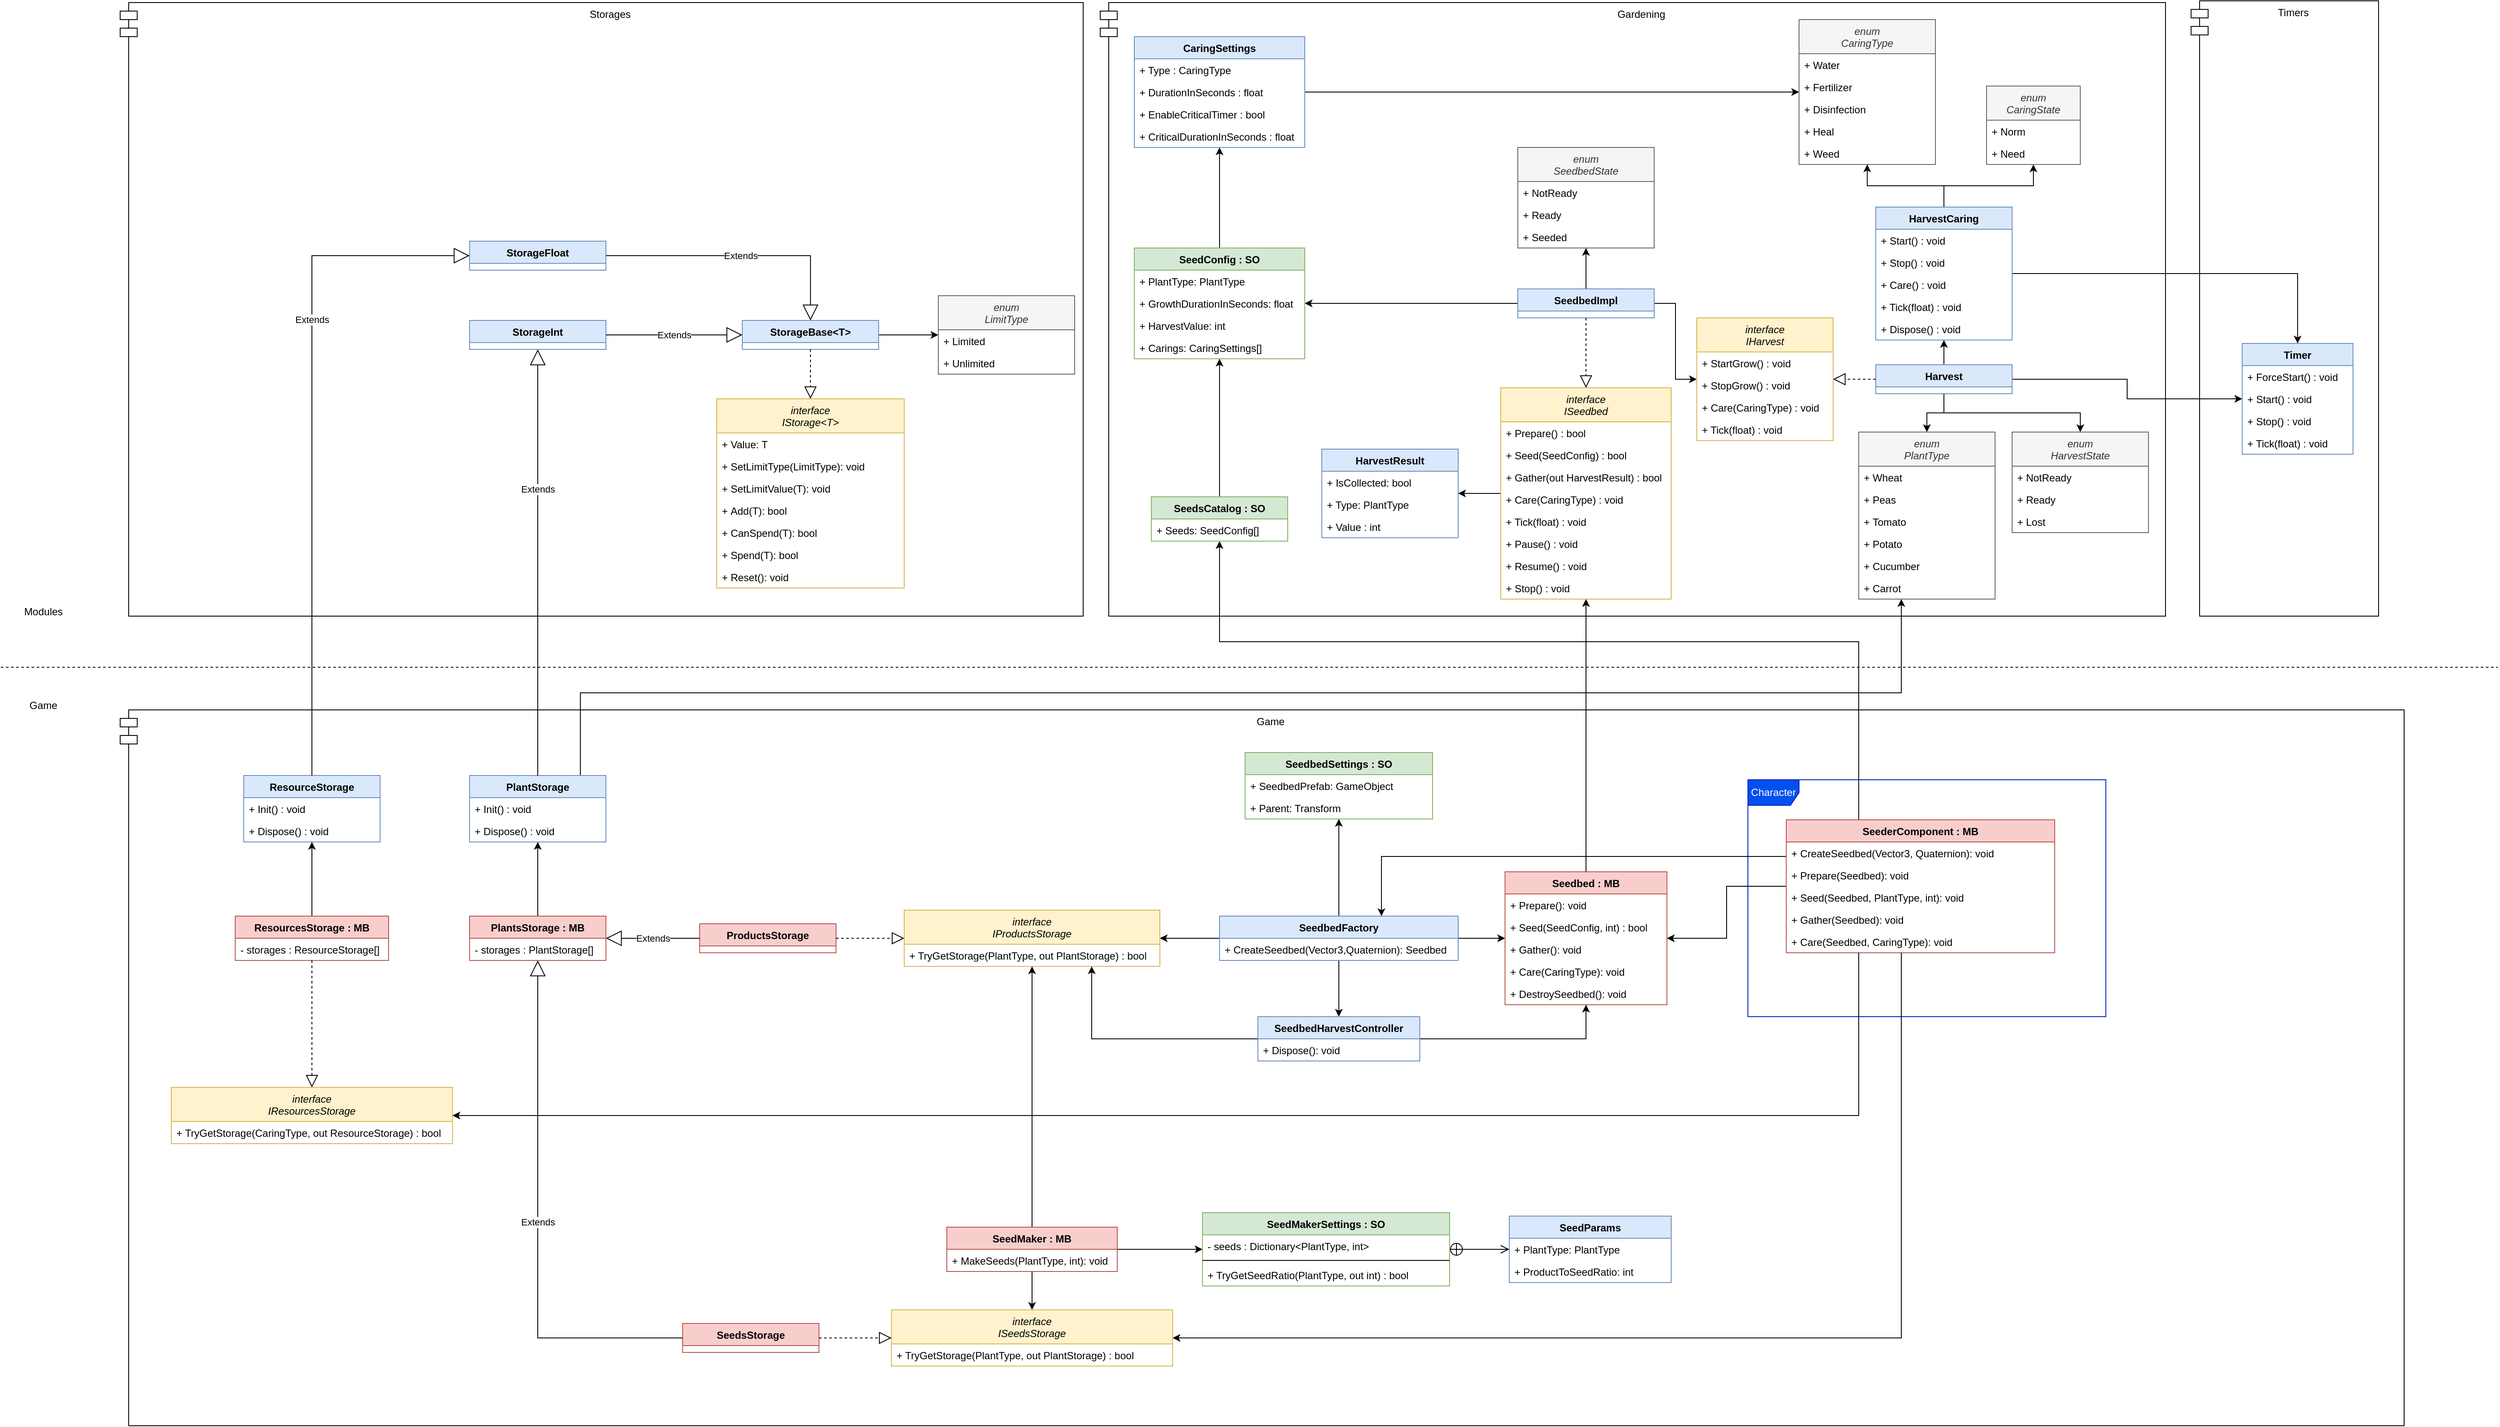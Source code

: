 <mxfile version="15.7.3" type="device" pages="2"><diagram id="C5RBs43oDa-KdzZeNtuy" name="Gardening"><mxGraphModel dx="3076" dy="928" grid="1" gridSize="10" guides="1" tooltips="1" connect="1" arrows="1" fold="1" page="1" pageScale="1" pageWidth="827" pageHeight="1169" math="0" shadow="0"><root><mxCell id="WIyWlLk6GJQsqaUBKTNV-0"/><mxCell id="WIyWlLk6GJQsqaUBKTNV-1" parent="WIyWlLk6GJQsqaUBKTNV-0"/><mxCell id="x1Nlkqiug-07ES-f3ZcW-5" value="Game" style="shape=module;align=left;spacingLeft=20;align=center;verticalAlign=top;" parent="WIyWlLk6GJQsqaUBKTNV-1" vertex="1"><mxGeometry x="-1270" y="1150" width="2680" height="840" as="geometry"/></mxCell><mxCell id="x1Nlkqiug-07ES-f3ZcW-4" value="Gardening" style="shape=module;align=left;spacingLeft=20;align=center;verticalAlign=top;" parent="WIyWlLk6GJQsqaUBKTNV-1" vertex="1"><mxGeometry x="-120" y="320" width="1250" height="720" as="geometry"/></mxCell><mxCell id="x1Nlkqiug-07ES-f3ZcW-32" style="edgeStyle=orthogonalEdgeStyle;rounded=0;orthogonalLoop=1;jettySize=auto;html=1;" parent="WIyWlLk6GJQsqaUBKTNV-1" source="x1Nlkqiug-07ES-f3ZcW-6" target="x1Nlkqiug-07ES-f3ZcW-25" edge="1"><mxGeometry relative="1" as="geometry"/></mxCell><mxCell id="x1Nlkqiug-07ES-f3ZcW-35" style="edgeStyle=orthogonalEdgeStyle;rounded=0;orthogonalLoop=1;jettySize=auto;html=1;" parent="WIyWlLk6GJQsqaUBKTNV-1" source="x1Nlkqiug-07ES-f3ZcW-6" target="x1Nlkqiug-07ES-f3ZcW-33" edge="1"><mxGeometry relative="1" as="geometry"/></mxCell><mxCell id="x1Nlkqiug-07ES-f3ZcW-66" style="edgeStyle=orthogonalEdgeStyle;rounded=0;orthogonalLoop=1;jettySize=auto;html=1;" parent="WIyWlLk6GJQsqaUBKTNV-1" source="x1Nlkqiug-07ES-f3ZcW-6" target="x1Nlkqiug-07ES-f3ZcW-62" edge="1"><mxGeometry relative="1" as="geometry"/></mxCell><mxCell id="x1Nlkqiug-07ES-f3ZcW-6" value="SeedbedImpl" style="swimlane;fontStyle=1;align=center;verticalAlign=top;childLayout=stackLayout;horizontal=1;startSize=26;horizontalStack=0;resizeParent=1;resizeParentMax=0;resizeLast=0;collapsible=1;marginBottom=0;fillColor=#dae8fc;strokeColor=#6c8ebf;" parent="WIyWlLk6GJQsqaUBKTNV-1" vertex="1"><mxGeometry x="370" y="656" width="160" height="34" as="geometry"/></mxCell><mxCell id="x1Nlkqiug-07ES-f3ZcW-10" value="Storages" style="shape=module;align=left;spacingLeft=20;align=center;verticalAlign=top;" parent="WIyWlLk6GJQsqaUBKTNV-1" vertex="1"><mxGeometry x="-1270" y="320" width="1130" height="720" as="geometry"/></mxCell><mxCell id="x1Nlkqiug-07ES-f3ZcW-11" value="Timers" style="shape=module;align=left;spacingLeft=20;align=center;verticalAlign=top;" parent="WIyWlLk6GJQsqaUBKTNV-1" vertex="1"><mxGeometry x="1160" y="318" width="220" height="722" as="geometry"/></mxCell><mxCell id="x1Nlkqiug-07ES-f3ZcW-12" value="" style="endArrow=none;dashed=1;html=1;rounded=0;" parent="WIyWlLk6GJQsqaUBKTNV-1" edge="1"><mxGeometry width="50" height="50" relative="1" as="geometry"><mxPoint x="-1410" y="1100" as="sourcePoint"/><mxPoint x="1520" y="1100" as="targetPoint"/></mxGeometry></mxCell><mxCell id="x1Nlkqiug-07ES-f3ZcW-13" value="Modules" style="text;html=1;strokeColor=none;fillColor=none;align=center;verticalAlign=middle;whiteSpace=wrap;rounded=0;" parent="WIyWlLk6GJQsqaUBKTNV-1" vertex="1"><mxGeometry x="-1390" y="1020" width="60" height="30" as="geometry"/></mxCell><mxCell id="x1Nlkqiug-07ES-f3ZcW-14" value="Game" style="text;html=1;strokeColor=none;fillColor=none;align=center;verticalAlign=middle;whiteSpace=wrap;rounded=0;" parent="WIyWlLk6GJQsqaUBKTNV-1" vertex="1"><mxGeometry x="-1390" y="1130" width="60" height="30" as="geometry"/></mxCell><mxCell id="x1Nlkqiug-07ES-f3ZcW-82" style="edgeStyle=orthogonalEdgeStyle;rounded=0;orthogonalLoop=1;jettySize=auto;html=1;" parent="WIyWlLk6GJQsqaUBKTNV-1" source="x1Nlkqiug-07ES-f3ZcW-19" target="x1Nlkqiug-07ES-f3ZcW-56" edge="1"><mxGeometry relative="1" as="geometry"/></mxCell><mxCell id="x1Nlkqiug-07ES-f3ZcW-19" value="interface&#10;ISeedbed" style="swimlane;fontStyle=2;align=center;verticalAlign=top;childLayout=stackLayout;horizontal=1;startSize=40;horizontalStack=0;resizeParent=1;resizeParentMax=0;resizeLast=0;collapsible=1;marginBottom=0;fillColor=#fff2cc;strokeColor=#d6b656;" parent="WIyWlLk6GJQsqaUBKTNV-1" vertex="1"><mxGeometry x="350" y="772" width="200" height="248" as="geometry"/></mxCell><mxCell id="x1Nlkqiug-07ES-f3ZcW-22" value="+ Prepare() : bool" style="text;strokeColor=none;fillColor=none;align=left;verticalAlign=top;spacingLeft=4;spacingRight=4;overflow=hidden;rotatable=0;points=[[0,0.5],[1,0.5]];portConstraint=eastwest;" parent="x1Nlkqiug-07ES-f3ZcW-19" vertex="1"><mxGeometry y="40" width="200" height="26" as="geometry"/></mxCell><mxCell id="x1Nlkqiug-07ES-f3ZcW-210" value="+ Seed(SeedConfig) : bool" style="text;strokeColor=none;fillColor=none;align=left;verticalAlign=top;spacingLeft=4;spacingRight=4;overflow=hidden;rotatable=0;points=[[0,0.5],[1,0.5]];portConstraint=eastwest;" parent="x1Nlkqiug-07ES-f3ZcW-19" vertex="1"><mxGeometry y="66" width="200" height="26" as="geometry"/></mxCell><mxCell id="x1Nlkqiug-07ES-f3ZcW-211" value="+ Gather(out HarvestResult) : bool" style="text;strokeColor=none;fillColor=none;align=left;verticalAlign=top;spacingLeft=4;spacingRight=4;overflow=hidden;rotatable=0;points=[[0,0.5],[1,0.5]];portConstraint=eastwest;" parent="x1Nlkqiug-07ES-f3ZcW-19" vertex="1"><mxGeometry y="92" width="200" height="26" as="geometry"/></mxCell><mxCell id="x1Nlkqiug-07ES-f3ZcW-213" value="+ Care(CaringType) : void" style="text;strokeColor=none;fillColor=none;align=left;verticalAlign=top;spacingLeft=4;spacingRight=4;overflow=hidden;rotatable=0;points=[[0,0.5],[1,0.5]];portConstraint=eastwest;" parent="x1Nlkqiug-07ES-f3ZcW-19" vertex="1"><mxGeometry y="118" width="200" height="26" as="geometry"/></mxCell><mxCell id="x1Nlkqiug-07ES-f3ZcW-214" value="+ Tick(float) : void" style="text;strokeColor=none;fillColor=none;align=left;verticalAlign=top;spacingLeft=4;spacingRight=4;overflow=hidden;rotatable=0;points=[[0,0.5],[1,0.5]];portConstraint=eastwest;" parent="x1Nlkqiug-07ES-f3ZcW-19" vertex="1"><mxGeometry y="144" width="200" height="26" as="geometry"/></mxCell><mxCell id="x1Nlkqiug-07ES-f3ZcW-215" value="+ Pause() : void" style="text;strokeColor=none;fillColor=none;align=left;verticalAlign=top;spacingLeft=4;spacingRight=4;overflow=hidden;rotatable=0;points=[[0,0.5],[1,0.5]];portConstraint=eastwest;" parent="x1Nlkqiug-07ES-f3ZcW-19" vertex="1"><mxGeometry y="170" width="200" height="26" as="geometry"/></mxCell><mxCell id="x1Nlkqiug-07ES-f3ZcW-216" value="+ Resume() : void" style="text;strokeColor=none;fillColor=none;align=left;verticalAlign=top;spacingLeft=4;spacingRight=4;overflow=hidden;rotatable=0;points=[[0,0.5],[1,0.5]];portConstraint=eastwest;" parent="x1Nlkqiug-07ES-f3ZcW-19" vertex="1"><mxGeometry y="196" width="200" height="26" as="geometry"/></mxCell><mxCell id="x1Nlkqiug-07ES-f3ZcW-217" value="+ Stop() : void" style="text;strokeColor=none;fillColor=none;align=left;verticalAlign=top;spacingLeft=4;spacingRight=4;overflow=hidden;rotatable=0;points=[[0,0.5],[1,0.5]];portConstraint=eastwest;" parent="x1Nlkqiug-07ES-f3ZcW-19" vertex="1"><mxGeometry y="222" width="200" height="26" as="geometry"/></mxCell><mxCell id="x1Nlkqiug-07ES-f3ZcW-24" value="" style="endArrow=block;dashed=1;endFill=0;endSize=12;html=1;rounded=0;" parent="WIyWlLk6GJQsqaUBKTNV-1" source="x1Nlkqiug-07ES-f3ZcW-6" target="x1Nlkqiug-07ES-f3ZcW-19" edge="1"><mxGeometry width="160" relative="1" as="geometry"><mxPoint x="430" y="760" as="sourcePoint"/><mxPoint x="590" y="760" as="targetPoint"/></mxGeometry></mxCell><mxCell id="x1Nlkqiug-07ES-f3ZcW-25" value="interface&#10;IHarvest" style="swimlane;fontStyle=2;align=center;verticalAlign=top;childLayout=stackLayout;horizontal=1;startSize=40;horizontalStack=0;resizeParent=1;resizeParentMax=0;resizeLast=0;collapsible=1;marginBottom=0;fillColor=#fff2cc;strokeColor=#d6b656;" parent="WIyWlLk6GJQsqaUBKTNV-1" vertex="1"><mxGeometry x="580" y="690" width="160" height="144" as="geometry"/></mxCell><mxCell id="x1Nlkqiug-07ES-f3ZcW-26" value="+ StartGrow() : void" style="text;strokeColor=none;fillColor=none;align=left;verticalAlign=top;spacingLeft=4;spacingRight=4;overflow=hidden;rotatable=0;points=[[0,0.5],[1,0.5]];portConstraint=eastwest;" parent="x1Nlkqiug-07ES-f3ZcW-25" vertex="1"><mxGeometry y="40" width="160" height="26" as="geometry"/></mxCell><mxCell id="x1Nlkqiug-07ES-f3ZcW-207" value="+ StopGrow() : void" style="text;strokeColor=none;fillColor=none;align=left;verticalAlign=top;spacingLeft=4;spacingRight=4;overflow=hidden;rotatable=0;points=[[0,0.5],[1,0.5]];portConstraint=eastwest;" parent="x1Nlkqiug-07ES-f3ZcW-25" vertex="1"><mxGeometry y="66" width="160" height="26" as="geometry"/></mxCell><mxCell id="x1Nlkqiug-07ES-f3ZcW-208" value="+ Care(CaringType) : void" style="text;strokeColor=none;fillColor=none;align=left;verticalAlign=top;spacingLeft=4;spacingRight=4;overflow=hidden;rotatable=0;points=[[0,0.5],[1,0.5]];portConstraint=eastwest;" parent="x1Nlkqiug-07ES-f3ZcW-25" vertex="1"><mxGeometry y="92" width="160" height="26" as="geometry"/></mxCell><mxCell id="x1Nlkqiug-07ES-f3ZcW-209" value="+ Tick(float) : void" style="text;strokeColor=none;fillColor=none;align=left;verticalAlign=top;spacingLeft=4;spacingRight=4;overflow=hidden;rotatable=0;points=[[0,0.5],[1,0.5]];portConstraint=eastwest;" parent="x1Nlkqiug-07ES-f3ZcW-25" vertex="1"><mxGeometry y="118" width="160" height="26" as="geometry"/></mxCell><mxCell id="x1Nlkqiug-07ES-f3ZcW-38" style="edgeStyle=orthogonalEdgeStyle;rounded=0;orthogonalLoop=1;jettySize=auto;html=1;" parent="WIyWlLk6GJQsqaUBKTNV-1" source="x1Nlkqiug-07ES-f3ZcW-27" target="x1Nlkqiug-07ES-f3ZcW-36" edge="1"><mxGeometry relative="1" as="geometry"/></mxCell><mxCell id="x1Nlkqiug-07ES-f3ZcW-43" style="edgeStyle=orthogonalEdgeStyle;rounded=0;orthogonalLoop=1;jettySize=auto;html=1;" parent="WIyWlLk6GJQsqaUBKTNV-1" source="x1Nlkqiug-07ES-f3ZcW-27" target="x1Nlkqiug-07ES-f3ZcW-39" edge="1"><mxGeometry relative="1" as="geometry"/></mxCell><mxCell id="x1Nlkqiug-07ES-f3ZcW-52" style="edgeStyle=orthogonalEdgeStyle;rounded=0;orthogonalLoop=1;jettySize=auto;html=1;" parent="WIyWlLk6GJQsqaUBKTNV-1" source="x1Nlkqiug-07ES-f3ZcW-27" target="x1Nlkqiug-07ES-f3ZcW-44" edge="1"><mxGeometry relative="1" as="geometry"/></mxCell><mxCell id="x1Nlkqiug-07ES-f3ZcW-55" style="edgeStyle=orthogonalEdgeStyle;rounded=0;orthogonalLoop=1;jettySize=auto;html=1;" parent="WIyWlLk6GJQsqaUBKTNV-1" source="x1Nlkqiug-07ES-f3ZcW-27" target="x1Nlkqiug-07ES-f3ZcW-53" edge="1"><mxGeometry relative="1" as="geometry"/></mxCell><mxCell id="x1Nlkqiug-07ES-f3ZcW-27" value="Harvest" style="swimlane;fontStyle=1;align=center;verticalAlign=top;childLayout=stackLayout;horizontal=1;startSize=26;horizontalStack=0;resizeParent=1;resizeParentMax=0;resizeLast=0;collapsible=1;marginBottom=0;fillColor=#dae8fc;strokeColor=#6c8ebf;" parent="WIyWlLk6GJQsqaUBKTNV-1" vertex="1"><mxGeometry x="790" y="745" width="160" height="34" as="geometry"/></mxCell><mxCell id="x1Nlkqiug-07ES-f3ZcW-31" value="" style="endArrow=block;dashed=1;endFill=0;endSize=12;html=1;rounded=0;" parent="WIyWlLk6GJQsqaUBKTNV-1" source="x1Nlkqiug-07ES-f3ZcW-27" target="x1Nlkqiug-07ES-f3ZcW-25" edge="1"><mxGeometry width="160" relative="1" as="geometry"><mxPoint x="460" y="736" as="sourcePoint"/><mxPoint x="460" y="790" as="targetPoint"/></mxGeometry></mxCell><mxCell id="x1Nlkqiug-07ES-f3ZcW-33" value="enum&#10;SeedbedState" style="swimlane;fontStyle=2;align=center;verticalAlign=top;childLayout=stackLayout;horizontal=1;startSize=40;horizontalStack=0;resizeParent=1;resizeParentMax=0;resizeLast=0;collapsible=1;marginBottom=0;fillColor=#f5f5f5;strokeColor=#666666;fontColor=#333333;" parent="WIyWlLk6GJQsqaUBKTNV-1" vertex="1"><mxGeometry x="370" y="490" width="160" height="118" as="geometry"/></mxCell><mxCell id="x1Nlkqiug-07ES-f3ZcW-34" value="+ NotReady" style="text;strokeColor=none;fillColor=none;align=left;verticalAlign=top;spacingLeft=4;spacingRight=4;overflow=hidden;rotatable=0;points=[[0,0.5],[1,0.5]];portConstraint=eastwest;" parent="x1Nlkqiug-07ES-f3ZcW-33" vertex="1"><mxGeometry y="40" width="160" height="26" as="geometry"/></mxCell><mxCell id="x1Nlkqiug-07ES-f3ZcW-205" value="+ Ready" style="text;strokeColor=none;fillColor=none;align=left;verticalAlign=top;spacingLeft=4;spacingRight=4;overflow=hidden;rotatable=0;points=[[0,0.5],[1,0.5]];portConstraint=eastwest;" parent="x1Nlkqiug-07ES-f3ZcW-33" vertex="1"><mxGeometry y="66" width="160" height="26" as="geometry"/></mxCell><mxCell id="x1Nlkqiug-07ES-f3ZcW-206" value="+ Seeded" style="text;strokeColor=none;fillColor=none;align=left;verticalAlign=top;spacingLeft=4;spacingRight=4;overflow=hidden;rotatable=0;points=[[0,0.5],[1,0.5]];portConstraint=eastwest;" parent="x1Nlkqiug-07ES-f3ZcW-33" vertex="1"><mxGeometry y="92" width="160" height="26" as="geometry"/></mxCell><mxCell id="x1Nlkqiug-07ES-f3ZcW-36" value="enum&#10;HarvestState" style="swimlane;fontStyle=2;align=center;verticalAlign=top;childLayout=stackLayout;horizontal=1;startSize=40;horizontalStack=0;resizeParent=1;resizeParentMax=0;resizeLast=0;collapsible=1;marginBottom=0;fillColor=#f5f5f5;strokeColor=#666666;fontColor=#333333;" parent="WIyWlLk6GJQsqaUBKTNV-1" vertex="1"><mxGeometry x="950" y="824" width="160" height="118" as="geometry"/></mxCell><mxCell id="x1Nlkqiug-07ES-f3ZcW-37" value="+ NotReady" style="text;strokeColor=none;fillColor=none;align=left;verticalAlign=top;spacingLeft=4;spacingRight=4;overflow=hidden;rotatable=0;points=[[0,0.5],[1,0.5]];portConstraint=eastwest;" parent="x1Nlkqiug-07ES-f3ZcW-36" vertex="1"><mxGeometry y="40" width="160" height="26" as="geometry"/></mxCell><mxCell id="x1Nlkqiug-07ES-f3ZcW-198" value="+ Ready" style="text;strokeColor=none;fillColor=none;align=left;verticalAlign=top;spacingLeft=4;spacingRight=4;overflow=hidden;rotatable=0;points=[[0,0.5],[1,0.5]];portConstraint=eastwest;" parent="x1Nlkqiug-07ES-f3ZcW-36" vertex="1"><mxGeometry y="66" width="160" height="26" as="geometry"/></mxCell><mxCell id="x1Nlkqiug-07ES-f3ZcW-199" value="+ Lost" style="text;strokeColor=none;fillColor=none;align=left;verticalAlign=top;spacingLeft=4;spacingRight=4;overflow=hidden;rotatable=0;points=[[0,0.5],[1,0.5]];portConstraint=eastwest;" parent="x1Nlkqiug-07ES-f3ZcW-36" vertex="1"><mxGeometry y="92" width="160" height="26" as="geometry"/></mxCell><mxCell id="x1Nlkqiug-07ES-f3ZcW-39" value="Timer" style="swimlane;fontStyle=1;align=center;verticalAlign=top;childLayout=stackLayout;horizontal=1;startSize=26;horizontalStack=0;resizeParent=1;resizeParentMax=0;resizeLast=0;collapsible=1;marginBottom=0;fillColor=#dae8fc;strokeColor=#6c8ebf;" parent="WIyWlLk6GJQsqaUBKTNV-1" vertex="1"><mxGeometry x="1220" y="720" width="130" height="130" as="geometry"/></mxCell><mxCell id="x1Nlkqiug-07ES-f3ZcW-42" value="+ ForceStart() : void" style="text;strokeColor=none;fillColor=none;align=left;verticalAlign=top;spacingLeft=4;spacingRight=4;overflow=hidden;rotatable=0;points=[[0,0.5],[1,0.5]];portConstraint=eastwest;" parent="x1Nlkqiug-07ES-f3ZcW-39" vertex="1"><mxGeometry y="26" width="130" height="26" as="geometry"/></mxCell><mxCell id="x1Nlkqiug-07ES-f3ZcW-190" value="+ Start() : void" style="text;strokeColor=none;fillColor=none;align=left;verticalAlign=top;spacingLeft=4;spacingRight=4;overflow=hidden;rotatable=0;points=[[0,0.5],[1,0.5]];portConstraint=eastwest;" parent="x1Nlkqiug-07ES-f3ZcW-39" vertex="1"><mxGeometry y="52" width="130" height="26" as="geometry"/></mxCell><mxCell id="x1Nlkqiug-07ES-f3ZcW-191" value="+ Stop() : void" style="text;strokeColor=none;fillColor=none;align=left;verticalAlign=top;spacingLeft=4;spacingRight=4;overflow=hidden;rotatable=0;points=[[0,0.5],[1,0.5]];portConstraint=eastwest;" parent="x1Nlkqiug-07ES-f3ZcW-39" vertex="1"><mxGeometry y="78" width="130" height="26" as="geometry"/></mxCell><mxCell id="x1Nlkqiug-07ES-f3ZcW-192" value="+ Tick(float) : void" style="text;strokeColor=none;fillColor=none;align=left;verticalAlign=top;spacingLeft=4;spacingRight=4;overflow=hidden;rotatable=0;points=[[0,0.5],[1,0.5]];portConstraint=eastwest;" parent="x1Nlkqiug-07ES-f3ZcW-39" vertex="1"><mxGeometry y="104" width="130" height="26" as="geometry"/></mxCell><mxCell id="x1Nlkqiug-07ES-f3ZcW-48" style="edgeStyle=orthogonalEdgeStyle;rounded=0;orthogonalLoop=1;jettySize=auto;html=1;" parent="WIyWlLk6GJQsqaUBKTNV-1" source="x1Nlkqiug-07ES-f3ZcW-44" target="x1Nlkqiug-07ES-f3ZcW-39" edge="1"><mxGeometry relative="1" as="geometry"/></mxCell><mxCell id="x1Nlkqiug-07ES-f3ZcW-51" style="edgeStyle=orthogonalEdgeStyle;rounded=0;orthogonalLoop=1;jettySize=auto;html=1;" parent="WIyWlLk6GJQsqaUBKTNV-1" source="x1Nlkqiug-07ES-f3ZcW-44" target="x1Nlkqiug-07ES-f3ZcW-49" edge="1"><mxGeometry relative="1" as="geometry"/></mxCell><mxCell id="x1Nlkqiug-07ES-f3ZcW-81" style="edgeStyle=orthogonalEdgeStyle;rounded=0;orthogonalLoop=1;jettySize=auto;html=1;" parent="WIyWlLk6GJQsqaUBKTNV-1" source="x1Nlkqiug-07ES-f3ZcW-44" target="x1Nlkqiug-07ES-f3ZcW-79" edge="1"><mxGeometry relative="1" as="geometry"/></mxCell><mxCell id="x1Nlkqiug-07ES-f3ZcW-44" value="HarvestCaring" style="swimlane;fontStyle=1;align=center;verticalAlign=top;childLayout=stackLayout;horizontal=1;startSize=26;horizontalStack=0;resizeParent=1;resizeParentMax=0;resizeLast=0;collapsible=1;marginBottom=0;fillColor=#dae8fc;strokeColor=#6c8ebf;" parent="WIyWlLk6GJQsqaUBKTNV-1" vertex="1"><mxGeometry x="790" y="560" width="160" height="156" as="geometry"><mxRectangle x="790" y="560" width="110" height="26" as="alternateBounds"/></mxGeometry></mxCell><mxCell id="x1Nlkqiug-07ES-f3ZcW-218" value="+ Start() : void" style="text;strokeColor=none;fillColor=none;align=left;verticalAlign=top;spacingLeft=4;spacingRight=4;overflow=hidden;rotatable=0;points=[[0,0.5],[1,0.5]];portConstraint=eastwest;" parent="x1Nlkqiug-07ES-f3ZcW-44" vertex="1"><mxGeometry y="26" width="160" height="26" as="geometry"/></mxCell><mxCell id="x1Nlkqiug-07ES-f3ZcW-219" value="+ Stop() : void" style="text;strokeColor=none;fillColor=none;align=left;verticalAlign=top;spacingLeft=4;spacingRight=4;overflow=hidden;rotatable=0;points=[[0,0.5],[1,0.5]];portConstraint=eastwest;" parent="x1Nlkqiug-07ES-f3ZcW-44" vertex="1"><mxGeometry y="52" width="160" height="26" as="geometry"/></mxCell><mxCell id="x1Nlkqiug-07ES-f3ZcW-220" value="+ Care() : void" style="text;strokeColor=none;fillColor=none;align=left;verticalAlign=top;spacingLeft=4;spacingRight=4;overflow=hidden;rotatable=0;points=[[0,0.5],[1,0.5]];portConstraint=eastwest;" parent="x1Nlkqiug-07ES-f3ZcW-44" vertex="1"><mxGeometry y="78" width="160" height="26" as="geometry"/></mxCell><mxCell id="x1Nlkqiug-07ES-f3ZcW-221" value="+ Tick(float) : void" style="text;strokeColor=none;fillColor=none;align=left;verticalAlign=top;spacingLeft=4;spacingRight=4;overflow=hidden;rotatable=0;points=[[0,0.5],[1,0.5]];portConstraint=eastwest;" parent="x1Nlkqiug-07ES-f3ZcW-44" vertex="1"><mxGeometry y="104" width="160" height="26" as="geometry"/></mxCell><mxCell id="x1Nlkqiug-07ES-f3ZcW-222" value="+ Dispose() : void" style="text;strokeColor=none;fillColor=none;align=left;verticalAlign=top;spacingLeft=4;spacingRight=4;overflow=hidden;rotatable=0;points=[[0,0.5],[1,0.5]];portConstraint=eastwest;" parent="x1Nlkqiug-07ES-f3ZcW-44" vertex="1"><mxGeometry y="130" width="160" height="26" as="geometry"/></mxCell><mxCell id="x1Nlkqiug-07ES-f3ZcW-49" value="enum&#10;CaringType" style="swimlane;fontStyle=2;align=center;verticalAlign=top;childLayout=stackLayout;horizontal=1;startSize=40;horizontalStack=0;resizeParent=1;resizeParentMax=0;resizeLast=0;collapsible=1;marginBottom=0;fillColor=#f5f5f5;strokeColor=#666666;fontColor=#333333;" parent="WIyWlLk6GJQsqaUBKTNV-1" vertex="1"><mxGeometry x="700" y="340" width="160" height="170" as="geometry"/></mxCell><mxCell id="x1Nlkqiug-07ES-f3ZcW-50" value="+ Water" style="text;strokeColor=none;fillColor=none;align=left;verticalAlign=top;spacingLeft=4;spacingRight=4;overflow=hidden;rotatable=0;points=[[0,0.5],[1,0.5]];portConstraint=eastwest;" parent="x1Nlkqiug-07ES-f3ZcW-49" vertex="1"><mxGeometry y="40" width="160" height="26" as="geometry"/></mxCell><mxCell id="x1Nlkqiug-07ES-f3ZcW-194" value="+ Fertilizer" style="text;strokeColor=none;fillColor=none;align=left;verticalAlign=top;spacingLeft=4;spacingRight=4;overflow=hidden;rotatable=0;points=[[0,0.5],[1,0.5]];portConstraint=eastwest;" parent="x1Nlkqiug-07ES-f3ZcW-49" vertex="1"><mxGeometry y="66" width="160" height="26" as="geometry"/></mxCell><mxCell id="x1Nlkqiug-07ES-f3ZcW-195" value="+ Disinfection" style="text;strokeColor=none;fillColor=none;align=left;verticalAlign=top;spacingLeft=4;spacingRight=4;overflow=hidden;rotatable=0;points=[[0,0.5],[1,0.5]];portConstraint=eastwest;" parent="x1Nlkqiug-07ES-f3ZcW-49" vertex="1"><mxGeometry y="92" width="160" height="26" as="geometry"/></mxCell><mxCell id="x1Nlkqiug-07ES-f3ZcW-196" value="+ Heal" style="text;strokeColor=none;fillColor=none;align=left;verticalAlign=top;spacingLeft=4;spacingRight=4;overflow=hidden;rotatable=0;points=[[0,0.5],[1,0.5]];portConstraint=eastwest;" parent="x1Nlkqiug-07ES-f3ZcW-49" vertex="1"><mxGeometry y="118" width="160" height="26" as="geometry"/></mxCell><mxCell id="x1Nlkqiug-07ES-f3ZcW-197" value="+ Weed" style="text;strokeColor=none;fillColor=none;align=left;verticalAlign=top;spacingLeft=4;spacingRight=4;overflow=hidden;rotatable=0;points=[[0,0.5],[1,0.5]];portConstraint=eastwest;" parent="x1Nlkqiug-07ES-f3ZcW-49" vertex="1"><mxGeometry y="144" width="160" height="26" as="geometry"/></mxCell><mxCell id="x1Nlkqiug-07ES-f3ZcW-53" value="enum&#10;PlantType" style="swimlane;fontStyle=2;align=center;verticalAlign=top;childLayout=stackLayout;horizontal=1;startSize=40;horizontalStack=0;resizeParent=1;resizeParentMax=0;resizeLast=0;collapsible=1;marginBottom=0;fillColor=#f5f5f5;strokeColor=#666666;fontColor=#333333;" parent="WIyWlLk6GJQsqaUBKTNV-1" vertex="1"><mxGeometry x="770" y="824" width="160" height="196" as="geometry"/></mxCell><mxCell id="x1Nlkqiug-07ES-f3ZcW-54" value="+ Wheat" style="text;strokeColor=none;fillColor=none;align=left;verticalAlign=top;spacingLeft=4;spacingRight=4;overflow=hidden;rotatable=0;points=[[0,0.5],[1,0.5]];portConstraint=eastwest;" parent="x1Nlkqiug-07ES-f3ZcW-53" vertex="1"><mxGeometry y="40" width="160" height="26" as="geometry"/></mxCell><mxCell id="x1Nlkqiug-07ES-f3ZcW-200" value="+ Peas" style="text;strokeColor=none;fillColor=none;align=left;verticalAlign=top;spacingLeft=4;spacingRight=4;overflow=hidden;rotatable=0;points=[[0,0.5],[1,0.5]];portConstraint=eastwest;" parent="x1Nlkqiug-07ES-f3ZcW-53" vertex="1"><mxGeometry y="66" width="160" height="26" as="geometry"/></mxCell><mxCell id="x1Nlkqiug-07ES-f3ZcW-201" value="+ Tomato" style="text;strokeColor=none;fillColor=none;align=left;verticalAlign=top;spacingLeft=4;spacingRight=4;overflow=hidden;rotatable=0;points=[[0,0.5],[1,0.5]];portConstraint=eastwest;" parent="x1Nlkqiug-07ES-f3ZcW-53" vertex="1"><mxGeometry y="92" width="160" height="26" as="geometry"/></mxCell><mxCell id="x1Nlkqiug-07ES-f3ZcW-202" value="+ Potato" style="text;strokeColor=none;fillColor=none;align=left;verticalAlign=top;spacingLeft=4;spacingRight=4;overflow=hidden;rotatable=0;points=[[0,0.5],[1,0.5]];portConstraint=eastwest;" parent="x1Nlkqiug-07ES-f3ZcW-53" vertex="1"><mxGeometry y="118" width="160" height="26" as="geometry"/></mxCell><mxCell id="x1Nlkqiug-07ES-f3ZcW-203" value="+ Cucumber" style="text;strokeColor=none;fillColor=none;align=left;verticalAlign=top;spacingLeft=4;spacingRight=4;overflow=hidden;rotatable=0;points=[[0,0.5],[1,0.5]];portConstraint=eastwest;" parent="x1Nlkqiug-07ES-f3ZcW-53" vertex="1"><mxGeometry y="144" width="160" height="26" as="geometry"/></mxCell><mxCell id="x1Nlkqiug-07ES-f3ZcW-204" value="+ Carrot" style="text;strokeColor=none;fillColor=none;align=left;verticalAlign=top;spacingLeft=4;spacingRight=4;overflow=hidden;rotatable=0;points=[[0,0.5],[1,0.5]];portConstraint=eastwest;" parent="x1Nlkqiug-07ES-f3ZcW-53" vertex="1"><mxGeometry y="170" width="160" height="26" as="geometry"/></mxCell><mxCell id="x1Nlkqiug-07ES-f3ZcW-56" value="HarvestResult" style="swimlane;fontStyle=1;align=center;verticalAlign=top;childLayout=stackLayout;horizontal=1;startSize=26;horizontalStack=0;resizeParent=1;resizeParentMax=0;resizeLast=0;collapsible=1;marginBottom=0;fillColor=#dae8fc;strokeColor=#6c8ebf;" parent="WIyWlLk6GJQsqaUBKTNV-1" vertex="1"><mxGeometry x="140" y="844" width="160" height="104" as="geometry"/></mxCell><mxCell id="x1Nlkqiug-07ES-f3ZcW-57" value="+ IsCollected: bool" style="text;strokeColor=none;fillColor=none;align=left;verticalAlign=top;spacingLeft=4;spacingRight=4;overflow=hidden;rotatable=0;points=[[0,0.5],[1,0.5]];portConstraint=eastwest;" parent="x1Nlkqiug-07ES-f3ZcW-56" vertex="1"><mxGeometry y="26" width="160" height="26" as="geometry"/></mxCell><mxCell id="x1Nlkqiug-07ES-f3ZcW-223" value="+ Type: PlantType" style="text;strokeColor=none;fillColor=none;align=left;verticalAlign=top;spacingLeft=4;spacingRight=4;overflow=hidden;rotatable=0;points=[[0,0.5],[1,0.5]];portConstraint=eastwest;" parent="x1Nlkqiug-07ES-f3ZcW-56" vertex="1"><mxGeometry y="52" width="160" height="26" as="geometry"/></mxCell><mxCell id="x1Nlkqiug-07ES-f3ZcW-224" value="+ Value : int" style="text;strokeColor=none;fillColor=none;align=left;verticalAlign=top;spacingLeft=4;spacingRight=4;overflow=hidden;rotatable=0;points=[[0,0.5],[1,0.5]];portConstraint=eastwest;" parent="x1Nlkqiug-07ES-f3ZcW-56" vertex="1"><mxGeometry y="78" width="160" height="26" as="geometry"/></mxCell><mxCell id="x1Nlkqiug-07ES-f3ZcW-212" style="edgeStyle=orthogonalEdgeStyle;rounded=0;orthogonalLoop=1;jettySize=auto;html=1;" parent="WIyWlLk6GJQsqaUBKTNV-1" source="x1Nlkqiug-07ES-f3ZcW-62" target="x1Nlkqiug-07ES-f3ZcW-67" edge="1"><mxGeometry relative="1" as="geometry"/></mxCell><mxCell id="x1Nlkqiug-07ES-f3ZcW-62" value="SeedConfig : SO" style="swimlane;fontStyle=1;align=center;verticalAlign=top;childLayout=stackLayout;horizontal=1;startSize=26;horizontalStack=0;resizeParent=1;resizeParentMax=0;resizeLast=0;collapsible=1;marginBottom=0;fillColor=#d5e8d4;strokeColor=#82b366;" parent="WIyWlLk6GJQsqaUBKTNV-1" vertex="1"><mxGeometry x="-80" y="608" width="200" height="130" as="geometry"/></mxCell><mxCell id="x1Nlkqiug-07ES-f3ZcW-63" value="+ PlantType: PlantType" style="text;strokeColor=none;fillColor=none;align=left;verticalAlign=top;spacingLeft=4;spacingRight=4;overflow=hidden;rotatable=0;points=[[0,0.5],[1,0.5]];portConstraint=eastwest;" parent="x1Nlkqiug-07ES-f3ZcW-62" vertex="1"><mxGeometry y="26" width="200" height="26" as="geometry"/></mxCell><mxCell id="x1Nlkqiug-07ES-f3ZcW-229" value="+ GrowthDurationInSeconds: float" style="text;strokeColor=none;fillColor=none;align=left;verticalAlign=top;spacingLeft=4;spacingRight=4;overflow=hidden;rotatable=0;points=[[0,0.5],[1,0.5]];portConstraint=eastwest;" parent="x1Nlkqiug-07ES-f3ZcW-62" vertex="1"><mxGeometry y="52" width="200" height="26" as="geometry"/></mxCell><mxCell id="x1Nlkqiug-07ES-f3ZcW-230" value="+ HarvestValue: int" style="text;strokeColor=none;fillColor=none;align=left;verticalAlign=top;spacingLeft=4;spacingRight=4;overflow=hidden;rotatable=0;points=[[0,0.5],[1,0.5]];portConstraint=eastwest;" parent="x1Nlkqiug-07ES-f3ZcW-62" vertex="1"><mxGeometry y="78" width="200" height="26" as="geometry"/></mxCell><mxCell id="x1Nlkqiug-07ES-f3ZcW-231" value="+ Carings: CaringSettings[]" style="text;strokeColor=none;fillColor=none;align=left;verticalAlign=top;spacingLeft=4;spacingRight=4;overflow=hidden;rotatable=0;points=[[0,0.5],[1,0.5]];portConstraint=eastwest;" parent="x1Nlkqiug-07ES-f3ZcW-62" vertex="1"><mxGeometry y="104" width="200" height="26" as="geometry"/></mxCell><mxCell id="x1Nlkqiug-07ES-f3ZcW-73" style="edgeStyle=orthogonalEdgeStyle;rounded=0;orthogonalLoop=1;jettySize=auto;html=1;" parent="WIyWlLk6GJQsqaUBKTNV-1" source="x1Nlkqiug-07ES-f3ZcW-67" target="x1Nlkqiug-07ES-f3ZcW-49" edge="1"><mxGeometry relative="1" as="geometry"/></mxCell><mxCell id="x1Nlkqiug-07ES-f3ZcW-67" value="CaringSettings" style="swimlane;fontStyle=1;align=center;verticalAlign=top;childLayout=stackLayout;horizontal=1;startSize=26;horizontalStack=0;resizeParent=1;resizeParentMax=0;resizeLast=0;collapsible=1;marginBottom=0;fillColor=#dae8fc;strokeColor=#6c8ebf;" parent="WIyWlLk6GJQsqaUBKTNV-1" vertex="1"><mxGeometry x="-80" y="360" width="200" height="130" as="geometry"/></mxCell><mxCell id="x1Nlkqiug-07ES-f3ZcW-68" value="+ Type : CaringType" style="text;strokeColor=none;fillColor=none;align=left;verticalAlign=top;spacingLeft=4;spacingRight=4;overflow=hidden;rotatable=0;points=[[0,0.5],[1,0.5]];portConstraint=eastwest;" parent="x1Nlkqiug-07ES-f3ZcW-67" vertex="1"><mxGeometry y="26" width="200" height="26" as="geometry"/></mxCell><mxCell id="x1Nlkqiug-07ES-f3ZcW-225" value="+ DurationInSeconds : float" style="text;strokeColor=none;fillColor=none;align=left;verticalAlign=top;spacingLeft=4;spacingRight=4;overflow=hidden;rotatable=0;points=[[0,0.5],[1,0.5]];portConstraint=eastwest;" parent="x1Nlkqiug-07ES-f3ZcW-67" vertex="1"><mxGeometry y="52" width="200" height="26" as="geometry"/></mxCell><mxCell id="x1Nlkqiug-07ES-f3ZcW-226" value="+ EnableCriticalTimer : bool" style="text;strokeColor=none;fillColor=none;align=left;verticalAlign=top;spacingLeft=4;spacingRight=4;overflow=hidden;rotatable=0;points=[[0,0.5],[1,0.5]];portConstraint=eastwest;" parent="x1Nlkqiug-07ES-f3ZcW-67" vertex="1"><mxGeometry y="78" width="200" height="26" as="geometry"/></mxCell><mxCell id="x1Nlkqiug-07ES-f3ZcW-228" value="+ CriticalDurationInSeconds : float" style="text;strokeColor=none;fillColor=none;align=left;verticalAlign=top;spacingLeft=4;spacingRight=4;overflow=hidden;rotatable=0;points=[[0,0.5],[1,0.5]];portConstraint=eastwest;" parent="x1Nlkqiug-07ES-f3ZcW-67" vertex="1"><mxGeometry y="104" width="200" height="26" as="geometry"/></mxCell><mxCell id="x1Nlkqiug-07ES-f3ZcW-78" style="edgeStyle=orthogonalEdgeStyle;rounded=0;orthogonalLoop=1;jettySize=auto;html=1;" parent="WIyWlLk6GJQsqaUBKTNV-1" source="x1Nlkqiug-07ES-f3ZcW-74" target="x1Nlkqiug-07ES-f3ZcW-62" edge="1"><mxGeometry relative="1" as="geometry"/></mxCell><mxCell id="x1Nlkqiug-07ES-f3ZcW-74" value="SeedsCatalog : SO" style="swimlane;fontStyle=1;align=center;verticalAlign=top;childLayout=stackLayout;horizontal=1;startSize=26;horizontalStack=0;resizeParent=1;resizeParentMax=0;resizeLast=0;collapsible=1;marginBottom=0;fillColor=#d5e8d4;strokeColor=#82b366;" parent="WIyWlLk6GJQsqaUBKTNV-1" vertex="1"><mxGeometry x="-60" y="900" width="160" height="52" as="geometry"/></mxCell><mxCell id="x1Nlkqiug-07ES-f3ZcW-75" value="+ Seeds: SeedConfig[]" style="text;strokeColor=none;fillColor=none;align=left;verticalAlign=top;spacingLeft=4;spacingRight=4;overflow=hidden;rotatable=0;points=[[0,0.5],[1,0.5]];portConstraint=eastwest;" parent="x1Nlkqiug-07ES-f3ZcW-74" vertex="1"><mxGeometry y="26" width="160" height="26" as="geometry"/></mxCell><mxCell id="x1Nlkqiug-07ES-f3ZcW-79" value="enum&#10;CaringState" style="swimlane;fontStyle=2;align=center;verticalAlign=top;childLayout=stackLayout;horizontal=1;startSize=40;horizontalStack=0;resizeParent=1;resizeParentMax=0;resizeLast=0;collapsible=1;marginBottom=0;fillColor=#f5f5f5;strokeColor=#666666;fontColor=#333333;" parent="WIyWlLk6GJQsqaUBKTNV-1" vertex="1"><mxGeometry x="920" y="418" width="110" height="92" as="geometry"/></mxCell><mxCell id="x1Nlkqiug-07ES-f3ZcW-80" value="+ Norm" style="text;strokeColor=none;fillColor=none;align=left;verticalAlign=top;spacingLeft=4;spacingRight=4;overflow=hidden;rotatable=0;points=[[0,0.5],[1,0.5]];portConstraint=eastwest;" parent="x1Nlkqiug-07ES-f3ZcW-79" vertex="1"><mxGeometry y="40" width="110" height="26" as="geometry"/></mxCell><mxCell id="x1Nlkqiug-07ES-f3ZcW-193" value="+ Need" style="text;strokeColor=none;fillColor=none;align=left;verticalAlign=top;spacingLeft=4;spacingRight=4;overflow=hidden;rotatable=0;points=[[0,0.5],[1,0.5]];portConstraint=eastwest;" parent="x1Nlkqiug-07ES-f3ZcW-79" vertex="1"><mxGeometry y="66" width="110" height="26" as="geometry"/></mxCell><mxCell id="x1Nlkqiug-07ES-f3ZcW-83" value="interface&#10;IStorage&lt;T&gt;" style="swimlane;fontStyle=2;align=center;verticalAlign=top;childLayout=stackLayout;horizontal=1;startSize=40;horizontalStack=0;resizeParent=1;resizeParentMax=0;resizeLast=0;collapsible=1;marginBottom=0;fillColor=#fff2cc;strokeColor=#d6b656;" parent="WIyWlLk6GJQsqaUBKTNV-1" vertex="1"><mxGeometry x="-570" y="785" width="220" height="222" as="geometry"/></mxCell><mxCell id="x1Nlkqiug-07ES-f3ZcW-238" value="+ Value: T" style="text;strokeColor=none;fillColor=none;align=left;verticalAlign=top;spacingLeft=4;spacingRight=4;overflow=hidden;rotatable=0;points=[[0,0.5],[1,0.5]];portConstraint=eastwest;" parent="x1Nlkqiug-07ES-f3ZcW-83" vertex="1"><mxGeometry y="40" width="220" height="26" as="geometry"/></mxCell><mxCell id="x1Nlkqiug-07ES-f3ZcW-84" value="+ SetLimitType(LimitType): void" style="text;strokeColor=none;fillColor=none;align=left;verticalAlign=top;spacingLeft=4;spacingRight=4;overflow=hidden;rotatable=0;points=[[0,0.5],[1,0.5]];portConstraint=eastwest;" parent="x1Nlkqiug-07ES-f3ZcW-83" vertex="1"><mxGeometry y="66" width="220" height="26" as="geometry"/></mxCell><mxCell id="x1Nlkqiug-07ES-f3ZcW-233" value="+ SetLimitValue(T): void" style="text;strokeColor=none;fillColor=none;align=left;verticalAlign=top;spacingLeft=4;spacingRight=4;overflow=hidden;rotatable=0;points=[[0,0.5],[1,0.5]];portConstraint=eastwest;" parent="x1Nlkqiug-07ES-f3ZcW-83" vertex="1"><mxGeometry y="92" width="220" height="26" as="geometry"/></mxCell><mxCell id="x1Nlkqiug-07ES-f3ZcW-234" value="+ Add(T): bool" style="text;strokeColor=none;fillColor=none;align=left;verticalAlign=top;spacingLeft=4;spacingRight=4;overflow=hidden;rotatable=0;points=[[0,0.5],[1,0.5]];portConstraint=eastwest;" parent="x1Nlkqiug-07ES-f3ZcW-83" vertex="1"><mxGeometry y="118" width="220" height="26" as="geometry"/></mxCell><mxCell id="x1Nlkqiug-07ES-f3ZcW-235" value="+ CanSpend(T): bool" style="text;strokeColor=none;fillColor=none;align=left;verticalAlign=top;spacingLeft=4;spacingRight=4;overflow=hidden;rotatable=0;points=[[0,0.5],[1,0.5]];portConstraint=eastwest;" parent="x1Nlkqiug-07ES-f3ZcW-83" vertex="1"><mxGeometry y="144" width="220" height="26" as="geometry"/></mxCell><mxCell id="x1Nlkqiug-07ES-f3ZcW-236" value="+ Spend(T): bool" style="text;strokeColor=none;fillColor=none;align=left;verticalAlign=top;spacingLeft=4;spacingRight=4;overflow=hidden;rotatable=0;points=[[0,0.5],[1,0.5]];portConstraint=eastwest;" parent="x1Nlkqiug-07ES-f3ZcW-83" vertex="1"><mxGeometry y="170" width="220" height="26" as="geometry"/></mxCell><mxCell id="x1Nlkqiug-07ES-f3ZcW-237" value="+ Reset(): void" style="text;strokeColor=none;fillColor=none;align=left;verticalAlign=top;spacingLeft=4;spacingRight=4;overflow=hidden;rotatable=0;points=[[0,0.5],[1,0.5]];portConstraint=eastwest;" parent="x1Nlkqiug-07ES-f3ZcW-83" vertex="1"><mxGeometry y="196" width="220" height="26" as="geometry"/></mxCell><mxCell id="x1Nlkqiug-07ES-f3ZcW-92" style="edgeStyle=orthogonalEdgeStyle;rounded=0;orthogonalLoop=1;jettySize=auto;html=1;" parent="WIyWlLk6GJQsqaUBKTNV-1" source="x1Nlkqiug-07ES-f3ZcW-85" target="x1Nlkqiug-07ES-f3ZcW-90" edge="1"><mxGeometry relative="1" as="geometry"/></mxCell><mxCell id="x1Nlkqiug-07ES-f3ZcW-85" value="StorageBase&lt;T&gt;" style="swimlane;fontStyle=1;align=center;verticalAlign=top;childLayout=stackLayout;horizontal=1;startSize=26;horizontalStack=0;resizeParent=1;resizeParentMax=0;resizeLast=0;collapsible=1;marginBottom=0;fillColor=#dae8fc;strokeColor=#6c8ebf;" parent="WIyWlLk6GJQsqaUBKTNV-1" vertex="1"><mxGeometry x="-540" y="693" width="160" height="34" as="geometry"/></mxCell><mxCell id="x1Nlkqiug-07ES-f3ZcW-89" value="" style="endArrow=block;dashed=1;endFill=0;endSize=12;html=1;rounded=0;" parent="WIyWlLk6GJQsqaUBKTNV-1" source="x1Nlkqiug-07ES-f3ZcW-85" target="x1Nlkqiug-07ES-f3ZcW-83" edge="1"><mxGeometry width="160" relative="1" as="geometry"><mxPoint x="-290" y="682" as="sourcePoint"/><mxPoint x="-290" y="866" as="targetPoint"/></mxGeometry></mxCell><mxCell id="x1Nlkqiug-07ES-f3ZcW-90" value="enum&#10;LimitType" style="swimlane;fontStyle=2;align=center;verticalAlign=top;childLayout=stackLayout;horizontal=1;startSize=40;horizontalStack=0;resizeParent=1;resizeParentMax=0;resizeLast=0;collapsible=1;marginBottom=0;fillColor=#f5f5f5;strokeColor=#666666;fontColor=#333333;" parent="WIyWlLk6GJQsqaUBKTNV-1" vertex="1"><mxGeometry x="-310" y="664" width="160" height="92" as="geometry"/></mxCell><mxCell id="x1Nlkqiug-07ES-f3ZcW-91" value="+ Limited" style="text;strokeColor=none;fillColor=none;align=left;verticalAlign=top;spacingLeft=4;spacingRight=4;overflow=hidden;rotatable=0;points=[[0,0.5],[1,0.5]];portConstraint=eastwest;" parent="x1Nlkqiug-07ES-f3ZcW-90" vertex="1"><mxGeometry y="40" width="160" height="26" as="geometry"/></mxCell><mxCell id="x1Nlkqiug-07ES-f3ZcW-232" value="+ Unlimited" style="text;strokeColor=none;fillColor=none;align=left;verticalAlign=top;spacingLeft=4;spacingRight=4;overflow=hidden;rotatable=0;points=[[0,0.5],[1,0.5]];portConstraint=eastwest;" parent="x1Nlkqiug-07ES-f3ZcW-90" vertex="1"><mxGeometry y="66" width="160" height="26" as="geometry"/></mxCell><mxCell id="x1Nlkqiug-07ES-f3ZcW-94" value="StorageFloat" style="swimlane;fontStyle=1;align=center;verticalAlign=top;childLayout=stackLayout;horizontal=1;startSize=26;horizontalStack=0;resizeParent=1;resizeParentMax=0;resizeLast=0;collapsible=1;marginBottom=0;fillColor=#dae8fc;strokeColor=#6c8ebf;" parent="WIyWlLk6GJQsqaUBKTNV-1" vertex="1"><mxGeometry x="-860" y="600" width="160" height="34" as="geometry"/></mxCell><mxCell id="x1Nlkqiug-07ES-f3ZcW-98" value="Extends" style="endArrow=block;endSize=16;endFill=0;html=1;rounded=0;edgeStyle=orthogonalEdgeStyle;" parent="WIyWlLk6GJQsqaUBKTNV-1" source="x1Nlkqiug-07ES-f3ZcW-94" target="x1Nlkqiug-07ES-f3ZcW-85" edge="1"><mxGeometry width="160" relative="1" as="geometry"><mxPoint x="-640" y="580" as="sourcePoint"/><mxPoint x="-480" y="580" as="targetPoint"/></mxGeometry></mxCell><mxCell id="x1Nlkqiug-07ES-f3ZcW-99" value="StorageInt" style="swimlane;fontStyle=1;align=center;verticalAlign=top;childLayout=stackLayout;horizontal=1;startSize=26;horizontalStack=0;resizeParent=1;resizeParentMax=0;resizeLast=0;collapsible=1;marginBottom=0;fillColor=#dae8fc;strokeColor=#6c8ebf;" parent="WIyWlLk6GJQsqaUBKTNV-1" vertex="1"><mxGeometry x="-860" y="693" width="160" height="34" as="geometry"/></mxCell><mxCell id="x1Nlkqiug-07ES-f3ZcW-103" value="Extends" style="endArrow=block;endSize=16;endFill=0;html=1;rounded=0;edgeStyle=orthogonalEdgeStyle;" parent="WIyWlLk6GJQsqaUBKTNV-1" source="x1Nlkqiug-07ES-f3ZcW-99" target="x1Nlkqiug-07ES-f3ZcW-85" edge="1"><mxGeometry width="160" relative="1" as="geometry"><mxPoint x="-560" y="553" as="sourcePoint"/><mxPoint x="-450.0" y="674" as="targetPoint"/></mxGeometry></mxCell><mxCell id="x1Nlkqiug-07ES-f3ZcW-108" style="edgeStyle=orthogonalEdgeStyle;rounded=0;orthogonalLoop=1;jettySize=auto;html=1;" parent="WIyWlLk6GJQsqaUBKTNV-1" source="x1Nlkqiug-07ES-f3ZcW-104" target="x1Nlkqiug-07ES-f3ZcW-19" edge="1"><mxGeometry relative="1" as="geometry"/></mxCell><mxCell id="x1Nlkqiug-07ES-f3ZcW-104" value="Seedbed : MB" style="swimlane;fontStyle=1;align=center;verticalAlign=top;childLayout=stackLayout;horizontal=1;startSize=26;horizontalStack=0;resizeParent=1;resizeParentMax=0;resizeLast=0;collapsible=1;marginBottom=0;fillColor=#f8cecc;strokeColor=#b85450;" parent="WIyWlLk6GJQsqaUBKTNV-1" vertex="1"><mxGeometry x="355" y="1340" width="190" height="156" as="geometry"/></mxCell><mxCell id="x1Nlkqiug-07ES-f3ZcW-107" value="+ Prepare(): void" style="text;strokeColor=none;fillColor=none;align=left;verticalAlign=top;spacingLeft=4;spacingRight=4;overflow=hidden;rotatable=0;points=[[0,0.5],[1,0.5]];portConstraint=eastwest;" parent="x1Nlkqiug-07ES-f3ZcW-104" vertex="1"><mxGeometry y="26" width="190" height="26" as="geometry"/></mxCell><mxCell id="x1Nlkqiug-07ES-f3ZcW-183" value="+ Seed(SeedConfig, int) : bool" style="text;strokeColor=none;fillColor=none;align=left;verticalAlign=top;spacingLeft=4;spacingRight=4;overflow=hidden;rotatable=0;points=[[0,0.5],[1,0.5]];portConstraint=eastwest;" parent="x1Nlkqiug-07ES-f3ZcW-104" vertex="1"><mxGeometry y="52" width="190" height="26" as="geometry"/></mxCell><mxCell id="x1Nlkqiug-07ES-f3ZcW-184" value="+ Gather(): void" style="text;strokeColor=none;fillColor=none;align=left;verticalAlign=top;spacingLeft=4;spacingRight=4;overflow=hidden;rotatable=0;points=[[0,0.5],[1,0.5]];portConstraint=eastwest;" parent="x1Nlkqiug-07ES-f3ZcW-104" vertex="1"><mxGeometry y="78" width="190" height="26" as="geometry"/></mxCell><mxCell id="x1Nlkqiug-07ES-f3ZcW-185" value="+ Care(CaringType): void" style="text;strokeColor=none;fillColor=none;align=left;verticalAlign=top;spacingLeft=4;spacingRight=4;overflow=hidden;rotatable=0;points=[[0,0.5],[1,0.5]];portConstraint=eastwest;" parent="x1Nlkqiug-07ES-f3ZcW-104" vertex="1"><mxGeometry y="104" width="190" height="26" as="geometry"/></mxCell><mxCell id="x1Nlkqiug-07ES-f3ZcW-186" value="+ DestroySeedbed(): void" style="text;strokeColor=none;fillColor=none;align=left;verticalAlign=top;spacingLeft=4;spacingRight=4;overflow=hidden;rotatable=0;points=[[0,0.5],[1,0.5]];portConstraint=eastwest;" parent="x1Nlkqiug-07ES-f3ZcW-104" vertex="1"><mxGeometry y="130" width="190" height="26" as="geometry"/></mxCell><mxCell id="x1Nlkqiug-07ES-f3ZcW-117" style="edgeStyle=orthogonalEdgeStyle;rounded=0;orthogonalLoop=1;jettySize=auto;html=1;" parent="WIyWlLk6GJQsqaUBKTNV-1" source="x1Nlkqiug-07ES-f3ZcW-109" target="x1Nlkqiug-07ES-f3ZcW-113" edge="1"><mxGeometry relative="1" as="geometry"/></mxCell><mxCell id="x1Nlkqiug-07ES-f3ZcW-120" style="edgeStyle=orthogonalEdgeStyle;rounded=0;orthogonalLoop=1;jettySize=auto;html=1;" parent="WIyWlLk6GJQsqaUBKTNV-1" source="x1Nlkqiug-07ES-f3ZcW-109" target="x1Nlkqiug-07ES-f3ZcW-118" edge="1"><mxGeometry relative="1" as="geometry"/></mxCell><mxCell id="x1Nlkqiug-07ES-f3ZcW-121" style="edgeStyle=orthogonalEdgeStyle;rounded=0;orthogonalLoop=1;jettySize=auto;html=1;" parent="WIyWlLk6GJQsqaUBKTNV-1" source="x1Nlkqiug-07ES-f3ZcW-109" target="x1Nlkqiug-07ES-f3ZcW-104" edge="1"><mxGeometry relative="1" as="geometry"/></mxCell><mxCell id="x1Nlkqiug-07ES-f3ZcW-126" style="edgeStyle=orthogonalEdgeStyle;rounded=0;orthogonalLoop=1;jettySize=auto;html=1;" parent="WIyWlLk6GJQsqaUBKTNV-1" source="x1Nlkqiug-07ES-f3ZcW-109" target="x1Nlkqiug-07ES-f3ZcW-122" edge="1"><mxGeometry relative="1" as="geometry"/></mxCell><mxCell id="x1Nlkqiug-07ES-f3ZcW-109" value="SeedbedFactory" style="swimlane;fontStyle=1;align=center;verticalAlign=top;childLayout=stackLayout;horizontal=1;startSize=26;horizontalStack=0;resizeParent=1;resizeParentMax=0;resizeLast=0;collapsible=1;marginBottom=0;fillColor=#dae8fc;strokeColor=#6c8ebf;" parent="WIyWlLk6GJQsqaUBKTNV-1" vertex="1"><mxGeometry x="20" y="1392" width="280" height="52" as="geometry"/></mxCell><mxCell id="x1Nlkqiug-07ES-f3ZcW-112" value="+ CreateSeedbed(Vector3,Quaternion): Seedbed" style="text;strokeColor=none;fillColor=none;align=left;verticalAlign=top;spacingLeft=4;spacingRight=4;overflow=hidden;rotatable=0;points=[[0,0.5],[1,0.5]];portConstraint=eastwest;" parent="x1Nlkqiug-07ES-f3ZcW-109" vertex="1"><mxGeometry y="26" width="280" height="26" as="geometry"/></mxCell><mxCell id="x1Nlkqiug-07ES-f3ZcW-113" value="SeedbedSettings : SO" style="swimlane;fontStyle=1;align=center;verticalAlign=top;childLayout=stackLayout;horizontal=1;startSize=26;horizontalStack=0;resizeParent=1;resizeParentMax=0;resizeLast=0;collapsible=1;marginBottom=0;fillColor=#d5e8d4;strokeColor=#82b366;" parent="WIyWlLk6GJQsqaUBKTNV-1" vertex="1"><mxGeometry x="50" y="1200" width="220" height="78" as="geometry"/></mxCell><mxCell id="x1Nlkqiug-07ES-f3ZcW-114" value="+ SeedbedPrefab: GameObject" style="text;strokeColor=none;fillColor=none;align=left;verticalAlign=top;spacingLeft=4;spacingRight=4;overflow=hidden;rotatable=0;points=[[0,0.5],[1,0.5]];portConstraint=eastwest;" parent="x1Nlkqiug-07ES-f3ZcW-113" vertex="1"><mxGeometry y="26" width="220" height="26" as="geometry"/></mxCell><mxCell id="x1Nlkqiug-07ES-f3ZcW-189" value="+ Parent: Transform" style="text;strokeColor=none;fillColor=none;align=left;verticalAlign=top;spacingLeft=4;spacingRight=4;overflow=hidden;rotatable=0;points=[[0,0.5],[1,0.5]];portConstraint=eastwest;" parent="x1Nlkqiug-07ES-f3ZcW-113" vertex="1"><mxGeometry y="52" width="220" height="26" as="geometry"/></mxCell><mxCell id="x1Nlkqiug-07ES-f3ZcW-118" value="interface&#10;IProductsStorage" style="swimlane;fontStyle=2;align=center;verticalAlign=top;childLayout=stackLayout;horizontal=1;startSize=40;horizontalStack=0;resizeParent=1;resizeParentMax=0;resizeLast=0;collapsible=1;marginBottom=0;fillColor=#fff2cc;strokeColor=#d6b656;" parent="WIyWlLk6GJQsqaUBKTNV-1" vertex="1"><mxGeometry x="-350" y="1385" width="300" height="66" as="geometry"/></mxCell><mxCell id="x1Nlkqiug-07ES-f3ZcW-119" value="+ TryGetStorage(PlantType, out PlantStorage) : bool" style="text;strokeColor=none;fillColor=none;align=left;verticalAlign=top;spacingLeft=4;spacingRight=4;overflow=hidden;rotatable=0;points=[[0,0.5],[1,0.5]];portConstraint=eastwest;" parent="x1Nlkqiug-07ES-f3ZcW-118" vertex="1"><mxGeometry y="40" width="300" height="26" as="geometry"/></mxCell><mxCell id="x1Nlkqiug-07ES-f3ZcW-127" style="edgeStyle=orthogonalEdgeStyle;rounded=0;orthogonalLoop=1;jettySize=auto;html=1;" parent="WIyWlLk6GJQsqaUBKTNV-1" source="x1Nlkqiug-07ES-f3ZcW-122" target="x1Nlkqiug-07ES-f3ZcW-118" edge="1"><mxGeometry relative="1" as="geometry"><Array as="points"><mxPoint x="-130" y="1536"/></Array></mxGeometry></mxCell><mxCell id="x1Nlkqiug-07ES-f3ZcW-128" style="edgeStyle=orthogonalEdgeStyle;rounded=0;orthogonalLoop=1;jettySize=auto;html=1;" parent="WIyWlLk6GJQsqaUBKTNV-1" source="x1Nlkqiug-07ES-f3ZcW-122" target="x1Nlkqiug-07ES-f3ZcW-104" edge="1"><mxGeometry relative="1" as="geometry"/></mxCell><mxCell id="x1Nlkqiug-07ES-f3ZcW-122" value="SeedbedHarvestController" style="swimlane;fontStyle=1;align=center;verticalAlign=top;childLayout=stackLayout;horizontal=1;startSize=26;horizontalStack=0;resizeParent=1;resizeParentMax=0;resizeLast=0;collapsible=1;marginBottom=0;fillColor=#dae8fc;strokeColor=#6c8ebf;" parent="WIyWlLk6GJQsqaUBKTNV-1" vertex="1"><mxGeometry x="65" y="1510" width="190" height="52" as="geometry"/></mxCell><mxCell id="x1Nlkqiug-07ES-f3ZcW-125" value="+ Dispose(): void" style="text;strokeColor=none;fillColor=none;align=left;verticalAlign=top;spacingLeft=4;spacingRight=4;overflow=hidden;rotatable=0;points=[[0,0.5],[1,0.5]];portConstraint=eastwest;" parent="x1Nlkqiug-07ES-f3ZcW-122" vertex="1"><mxGeometry y="26" width="190" height="26" as="geometry"/></mxCell><mxCell id="x1Nlkqiug-07ES-f3ZcW-141" style="edgeStyle=orthogonalEdgeStyle;rounded=0;orthogonalLoop=1;jettySize=auto;html=1;" parent="WIyWlLk6GJQsqaUBKTNV-1" source="x1Nlkqiug-07ES-f3ZcW-129" target="x1Nlkqiug-07ES-f3ZcW-135" edge="1"><mxGeometry relative="1" as="geometry"/></mxCell><mxCell id="x1Nlkqiug-07ES-f3ZcW-129" value="PlantsStorage : MB" style="swimlane;fontStyle=1;align=center;verticalAlign=top;childLayout=stackLayout;horizontal=1;startSize=26;horizontalStack=0;resizeParent=1;resizeParentMax=0;resizeLast=0;collapsible=1;marginBottom=0;fillColor=#f8cecc;strokeColor=#b85450;" parent="WIyWlLk6GJQsqaUBKTNV-1" vertex="1"><mxGeometry x="-860" y="1392" width="160" height="52" as="geometry"/></mxCell><mxCell id="x1Nlkqiug-07ES-f3ZcW-130" value="- storages : PlantStorage[]" style="text;strokeColor=none;fillColor=none;align=left;verticalAlign=top;spacingLeft=4;spacingRight=4;overflow=hidden;rotatable=0;points=[[0,0.5],[1,0.5]];portConstraint=eastwest;" parent="x1Nlkqiug-07ES-f3ZcW-129" vertex="1"><mxGeometry y="26" width="160" height="26" as="geometry"/></mxCell><mxCell id="x1Nlkqiug-07ES-f3ZcW-133" value="interface&#10;ISeedsStorage" style="swimlane;fontStyle=2;align=center;verticalAlign=top;childLayout=stackLayout;horizontal=1;startSize=40;horizontalStack=0;resizeParent=1;resizeParentMax=0;resizeLast=0;collapsible=1;marginBottom=0;fillColor=#fff2cc;strokeColor=#d6b656;" parent="WIyWlLk6GJQsqaUBKTNV-1" vertex="1"><mxGeometry x="-365" y="1854" width="330" height="66" as="geometry"/></mxCell><mxCell id="x1Nlkqiug-07ES-f3ZcW-134" value="+ TryGetStorage(PlantType, out PlantStorage) : bool" style="text;strokeColor=none;fillColor=none;align=left;verticalAlign=top;spacingLeft=4;spacingRight=4;overflow=hidden;rotatable=0;points=[[0,0.5],[1,0.5]];portConstraint=eastwest;" parent="x1Nlkqiug-07ES-f3ZcW-133" vertex="1"><mxGeometry y="40" width="330" height="26" as="geometry"/></mxCell><mxCell id="x1Nlkqiug-07ES-f3ZcW-140" style="edgeStyle=orthogonalEdgeStyle;rounded=0;orthogonalLoop=1;jettySize=auto;html=1;" parent="WIyWlLk6GJQsqaUBKTNV-1" source="x1Nlkqiug-07ES-f3ZcW-135" target="x1Nlkqiug-07ES-f3ZcW-53" edge="1"><mxGeometry relative="1" as="geometry"><Array as="points"><mxPoint x="-730" y="1130"/><mxPoint x="820" y="1130"/></Array></mxGeometry></mxCell><mxCell id="x1Nlkqiug-07ES-f3ZcW-135" value="PlantStorage" style="swimlane;fontStyle=1;align=center;verticalAlign=top;childLayout=stackLayout;horizontal=1;startSize=26;horizontalStack=0;resizeParent=1;resizeParentMax=0;resizeLast=0;collapsible=1;marginBottom=0;fillColor=#dae8fc;strokeColor=#6c8ebf;" parent="WIyWlLk6GJQsqaUBKTNV-1" vertex="1"><mxGeometry x="-860" y="1227" width="160" height="78" as="geometry"/></mxCell><mxCell id="x1Nlkqiug-07ES-f3ZcW-138" value="+ Init() : void" style="text;strokeColor=none;fillColor=none;align=left;verticalAlign=top;spacingLeft=4;spacingRight=4;overflow=hidden;rotatable=0;points=[[0,0.5],[1,0.5]];portConstraint=eastwest;" parent="x1Nlkqiug-07ES-f3ZcW-135" vertex="1"><mxGeometry y="26" width="160" height="26" as="geometry"/></mxCell><mxCell id="x1Nlkqiug-07ES-f3ZcW-246" value="+ Dispose() : void" style="text;strokeColor=none;fillColor=none;align=left;verticalAlign=top;spacingLeft=4;spacingRight=4;overflow=hidden;rotatable=0;points=[[0,0.5],[1,0.5]];portConstraint=eastwest;" parent="x1Nlkqiug-07ES-f3ZcW-135" vertex="1"><mxGeometry y="52" width="160" height="26" as="geometry"/></mxCell><mxCell id="x1Nlkqiug-07ES-f3ZcW-139" value="Extends" style="endArrow=block;endSize=16;endFill=0;html=1;rounded=0;edgeStyle=orthogonalEdgeStyle;" parent="WIyWlLk6GJQsqaUBKTNV-1" source="x1Nlkqiug-07ES-f3ZcW-135" target="x1Nlkqiug-07ES-f3ZcW-99" edge="1"><mxGeometry x="0.346" width="160" relative="1" as="geometry"><mxPoint x="-690" y="827" as="sourcePoint"/><mxPoint x="-540" y="827" as="targetPoint"/><mxPoint as="offset"/></mxGeometry></mxCell><mxCell id="x1Nlkqiug-07ES-f3ZcW-142" value="ProductsStorage" style="swimlane;fontStyle=1;align=center;verticalAlign=top;childLayout=stackLayout;horizontal=1;startSize=26;horizontalStack=0;resizeParent=1;resizeParentMax=0;resizeLast=0;collapsible=1;marginBottom=0;fillColor=#f8cecc;strokeColor=#b85450;" parent="WIyWlLk6GJQsqaUBKTNV-1" vertex="1"><mxGeometry x="-590" y="1401" width="160" height="34" as="geometry"/></mxCell><mxCell id="x1Nlkqiug-07ES-f3ZcW-146" value="" style="endArrow=block;dashed=1;endFill=0;endSize=12;html=1;rounded=0;" parent="WIyWlLk6GJQsqaUBKTNV-1" source="x1Nlkqiug-07ES-f3ZcW-142" target="x1Nlkqiug-07ES-f3ZcW-118" edge="1"><mxGeometry width="160" relative="1" as="geometry"><mxPoint x="-360" y="1470" as="sourcePoint"/><mxPoint x="-200" y="1470" as="targetPoint"/></mxGeometry></mxCell><mxCell id="x1Nlkqiug-07ES-f3ZcW-147" value="Extends" style="endArrow=block;endSize=16;endFill=0;html=1;rounded=0;edgeStyle=orthogonalEdgeStyle;" parent="WIyWlLk6GJQsqaUBKTNV-1" source="x1Nlkqiug-07ES-f3ZcW-142" target="x1Nlkqiug-07ES-f3ZcW-129" edge="1"><mxGeometry width="160" relative="1" as="geometry"><mxPoint x="-770" y="1230.0" as="sourcePoint"/><mxPoint x="-770" y="870.0" as="targetPoint"/></mxGeometry></mxCell><mxCell id="x1Nlkqiug-07ES-f3ZcW-148" value="SeedsStorage" style="swimlane;fontStyle=1;align=center;verticalAlign=top;childLayout=stackLayout;horizontal=1;startSize=26;horizontalStack=0;resizeParent=1;resizeParentMax=0;resizeLast=0;collapsible=1;marginBottom=0;fillColor=#f8cecc;strokeColor=#b85450;" parent="WIyWlLk6GJQsqaUBKTNV-1" vertex="1"><mxGeometry x="-610" y="1870" width="160" height="34" as="geometry"/></mxCell><mxCell id="x1Nlkqiug-07ES-f3ZcW-152" value="" style="endArrow=block;dashed=1;endFill=0;endSize=12;html=1;rounded=0;" parent="WIyWlLk6GJQsqaUBKTNV-1" source="x1Nlkqiug-07ES-f3ZcW-148" target="x1Nlkqiug-07ES-f3ZcW-133" edge="1"><mxGeometry width="160" relative="1" as="geometry"><mxPoint x="-390" y="1532.0" as="sourcePoint"/><mxPoint x="-230" y="1532.0" as="targetPoint"/></mxGeometry></mxCell><mxCell id="x1Nlkqiug-07ES-f3ZcW-153" value="Extends" style="endArrow=block;endSize=16;endFill=0;html=1;rounded=0;edgeStyle=orthogonalEdgeStyle;" parent="WIyWlLk6GJQsqaUBKTNV-1" source="x1Nlkqiug-07ES-f3ZcW-148" target="x1Nlkqiug-07ES-f3ZcW-129" edge="1"><mxGeometry width="160" relative="1" as="geometry"><mxPoint x="-550" y="1399.0" as="sourcePoint"/><mxPoint x="-690" y="1399.0" as="targetPoint"/></mxGeometry></mxCell><mxCell id="x1Nlkqiug-07ES-f3ZcW-162" style="edgeStyle=orthogonalEdgeStyle;rounded=0;orthogonalLoop=1;jettySize=auto;html=1;" parent="WIyWlLk6GJQsqaUBKTNV-1" source="x1Nlkqiug-07ES-f3ZcW-154" target="x1Nlkqiug-07ES-f3ZcW-158" edge="1"><mxGeometry relative="1" as="geometry"/></mxCell><mxCell id="x1Nlkqiug-07ES-f3ZcW-168" style="edgeStyle=orthogonalEdgeStyle;rounded=0;orthogonalLoop=1;jettySize=auto;html=1;" parent="WIyWlLk6GJQsqaUBKTNV-1" source="x1Nlkqiug-07ES-f3ZcW-154" target="x1Nlkqiug-07ES-f3ZcW-133" edge="1"><mxGeometry relative="1" as="geometry"/></mxCell><mxCell id="x1Nlkqiug-07ES-f3ZcW-169" style="edgeStyle=orthogonalEdgeStyle;rounded=0;orthogonalLoop=1;jettySize=auto;html=1;" parent="WIyWlLk6GJQsqaUBKTNV-1" source="x1Nlkqiug-07ES-f3ZcW-154" target="x1Nlkqiug-07ES-f3ZcW-118" edge="1"><mxGeometry relative="1" as="geometry"/></mxCell><mxCell id="x1Nlkqiug-07ES-f3ZcW-154" value="SeedMaker : MB" style="swimlane;fontStyle=1;align=center;verticalAlign=top;childLayout=stackLayout;horizontal=1;startSize=26;horizontalStack=0;resizeParent=1;resizeParentMax=0;resizeLast=0;collapsible=1;marginBottom=0;fillColor=#f8cecc;strokeColor=#b85450;" parent="WIyWlLk6GJQsqaUBKTNV-1" vertex="1"><mxGeometry x="-300" y="1757" width="200" height="52" as="geometry"/></mxCell><mxCell id="x1Nlkqiug-07ES-f3ZcW-157" value="+ MakeSeeds(PlantType, int): void" style="text;strokeColor=none;fillColor=none;align=left;verticalAlign=top;spacingLeft=4;spacingRight=4;overflow=hidden;rotatable=0;points=[[0,0.5],[1,0.5]];portConstraint=eastwest;" parent="x1Nlkqiug-07ES-f3ZcW-154" vertex="1"><mxGeometry y="26" width="200" height="26" as="geometry"/></mxCell><mxCell id="x1Nlkqiug-07ES-f3ZcW-158" value="SeedMakerSettings : SO" style="swimlane;fontStyle=1;align=center;verticalAlign=top;childLayout=stackLayout;horizontal=1;startSize=26;horizontalStack=0;resizeParent=1;resizeParentMax=0;resizeLast=0;collapsible=1;marginBottom=0;fillColor=#d5e8d4;strokeColor=#82b366;" parent="WIyWlLk6GJQsqaUBKTNV-1" vertex="1"><mxGeometry y="1740" width="290" height="86" as="geometry"/></mxCell><mxCell id="x1Nlkqiug-07ES-f3ZcW-159" value="- seeds : Dictionary&lt;PlantType, int&gt;" style="text;strokeColor=none;fillColor=none;align=left;verticalAlign=top;spacingLeft=4;spacingRight=4;overflow=hidden;rotatable=0;points=[[0,0.5],[1,0.5]];portConstraint=eastwest;" parent="x1Nlkqiug-07ES-f3ZcW-158" vertex="1"><mxGeometry y="26" width="290" height="26" as="geometry"/></mxCell><mxCell id="x1Nlkqiug-07ES-f3ZcW-160" value="" style="line;strokeWidth=1;fillColor=none;align=left;verticalAlign=middle;spacingTop=-1;spacingLeft=3;spacingRight=3;rotatable=0;labelPosition=right;points=[];portConstraint=eastwest;" parent="x1Nlkqiug-07ES-f3ZcW-158" vertex="1"><mxGeometry y="52" width="290" height="8" as="geometry"/></mxCell><mxCell id="x1Nlkqiug-07ES-f3ZcW-161" value="+ TryGetSeedRatio(PlantType, out int) : bool" style="text;strokeColor=none;fillColor=none;align=left;verticalAlign=top;spacingLeft=4;spacingRight=4;overflow=hidden;rotatable=0;points=[[0,0.5],[1,0.5]];portConstraint=eastwest;" parent="x1Nlkqiug-07ES-f3ZcW-158" vertex="1"><mxGeometry y="60" width="290" height="26" as="geometry"/></mxCell><mxCell id="x1Nlkqiug-07ES-f3ZcW-163" value="SeedParams" style="swimlane;fontStyle=1;align=center;verticalAlign=top;childLayout=stackLayout;horizontal=1;startSize=26;horizontalStack=0;resizeParent=1;resizeParentMax=0;resizeLast=0;collapsible=1;marginBottom=0;fillColor=#dae8fc;strokeColor=#6c8ebf;" parent="WIyWlLk6GJQsqaUBKTNV-1" vertex="1"><mxGeometry x="360" y="1744" width="190" height="78" as="geometry"/></mxCell><mxCell id="x1Nlkqiug-07ES-f3ZcW-164" value="+ PlantType: PlantType" style="text;strokeColor=none;fillColor=none;align=left;verticalAlign=top;spacingLeft=4;spacingRight=4;overflow=hidden;rotatable=0;points=[[0,0.5],[1,0.5]];portConstraint=eastwest;" parent="x1Nlkqiug-07ES-f3ZcW-163" vertex="1"><mxGeometry y="26" width="190" height="26" as="geometry"/></mxCell><mxCell id="x1Nlkqiug-07ES-f3ZcW-187" value="+ ProductToSeedRatio: int" style="text;strokeColor=none;fillColor=none;align=left;verticalAlign=top;spacingLeft=4;spacingRight=4;overflow=hidden;rotatable=0;points=[[0,0.5],[1,0.5]];portConstraint=eastwest;" parent="x1Nlkqiug-07ES-f3ZcW-163" vertex="1"><mxGeometry y="52" width="190" height="26" as="geometry"/></mxCell><mxCell id="x1Nlkqiug-07ES-f3ZcW-167" value="" style="endArrow=open;startArrow=circlePlus;endFill=0;startFill=0;endSize=8;html=1;rounded=0;" parent="WIyWlLk6GJQsqaUBKTNV-1" source="x1Nlkqiug-07ES-f3ZcW-158" target="x1Nlkqiug-07ES-f3ZcW-163" edge="1"><mxGeometry width="160" relative="1" as="geometry"><mxPoint x="820" y="1743" as="sourcePoint"/><mxPoint x="980" y="1743" as="targetPoint"/></mxGeometry></mxCell><mxCell id="x1Nlkqiug-07ES-f3ZcW-174" value="Character" style="shape=umlFrame;whiteSpace=wrap;html=1;shadow=0;fillColor=#0050ef;fontColor=#ffffff;strokeColor=#001DBC;" parent="WIyWlLk6GJQsqaUBKTNV-1" vertex="1"><mxGeometry x="640" y="1232" width="420" height="278" as="geometry"/></mxCell><mxCell id="x1Nlkqiug-07ES-f3ZcW-175" style="edgeStyle=orthogonalEdgeStyle;rounded=0;orthogonalLoop=1;jettySize=auto;html=1;" parent="WIyWlLk6GJQsqaUBKTNV-1" source="x1Nlkqiug-07ES-f3ZcW-170" target="x1Nlkqiug-07ES-f3ZcW-74" edge="1"><mxGeometry relative="1" as="geometry"><Array as="points"><mxPoint x="770" y="1070"/><mxPoint x="20" y="1070"/></Array></mxGeometry></mxCell><mxCell id="x1Nlkqiug-07ES-f3ZcW-176" style="edgeStyle=orthogonalEdgeStyle;rounded=0;orthogonalLoop=1;jettySize=auto;html=1;" parent="WIyWlLk6GJQsqaUBKTNV-1" source="x1Nlkqiug-07ES-f3ZcW-170" target="x1Nlkqiug-07ES-f3ZcW-109" edge="1"><mxGeometry relative="1" as="geometry"><Array as="points"><mxPoint x="210" y="1322"/></Array></mxGeometry></mxCell><mxCell id="x1Nlkqiug-07ES-f3ZcW-178" style="edgeStyle=orthogonalEdgeStyle;rounded=0;orthogonalLoop=1;jettySize=auto;html=1;" parent="WIyWlLk6GJQsqaUBKTNV-1" source="x1Nlkqiug-07ES-f3ZcW-170" target="x1Nlkqiug-07ES-f3ZcW-104" edge="1"><mxGeometry relative="1" as="geometry"/></mxCell><mxCell id="x1Nlkqiug-07ES-f3ZcW-170" value="SeederComponent : MB" style="swimlane;fontStyle=1;align=center;verticalAlign=top;childLayout=stackLayout;horizontal=1;startSize=26;horizontalStack=0;resizeParent=1;resizeParentMax=0;resizeLast=0;collapsible=1;marginBottom=0;fillColor=#f8cecc;strokeColor=#b85450;" parent="WIyWlLk6GJQsqaUBKTNV-1" vertex="1"><mxGeometry x="685" y="1279" width="315" height="156" as="geometry"/></mxCell><mxCell id="x1Nlkqiug-07ES-f3ZcW-173" value="+ CreateSeedbed(Vector3, Quaternion): void" style="text;strokeColor=none;fillColor=none;align=left;verticalAlign=top;spacingLeft=4;spacingRight=4;overflow=hidden;rotatable=0;points=[[0,0.5],[1,0.5]];portConstraint=eastwest;" parent="x1Nlkqiug-07ES-f3ZcW-170" vertex="1"><mxGeometry y="26" width="315" height="26" as="geometry"/></mxCell><mxCell id="x1Nlkqiug-07ES-f3ZcW-179" value="+ Prepare(Seedbed): void" style="text;strokeColor=none;fillColor=none;align=left;verticalAlign=top;spacingLeft=4;spacingRight=4;overflow=hidden;rotatable=0;points=[[0,0.5],[1,0.5]];portConstraint=eastwest;" parent="x1Nlkqiug-07ES-f3ZcW-170" vertex="1"><mxGeometry y="52" width="315" height="26" as="geometry"/></mxCell><mxCell id="x1Nlkqiug-07ES-f3ZcW-180" value="+ Seed(Seedbed, PlantType, int): void" style="text;strokeColor=none;fillColor=none;align=left;verticalAlign=top;spacingLeft=4;spacingRight=4;overflow=hidden;rotatable=0;points=[[0,0.5],[1,0.5]];portConstraint=eastwest;" parent="x1Nlkqiug-07ES-f3ZcW-170" vertex="1"><mxGeometry y="78" width="315" height="26" as="geometry"/></mxCell><mxCell id="x1Nlkqiug-07ES-f3ZcW-181" value="+ Gather(Seedbed): void" style="text;strokeColor=none;fillColor=none;align=left;verticalAlign=top;spacingLeft=4;spacingRight=4;overflow=hidden;rotatable=0;points=[[0,0.5],[1,0.5]];portConstraint=eastwest;" parent="x1Nlkqiug-07ES-f3ZcW-170" vertex="1"><mxGeometry y="104" width="315" height="26" as="geometry"/></mxCell><mxCell id="x1Nlkqiug-07ES-f3ZcW-182" value="+ Care(Seedbed, CaringType): void" style="text;strokeColor=none;fillColor=none;align=left;verticalAlign=top;spacingLeft=4;spacingRight=4;overflow=hidden;rotatable=0;points=[[0,0.5],[1,0.5]];portConstraint=eastwest;" parent="x1Nlkqiug-07ES-f3ZcW-170" vertex="1"><mxGeometry y="130" width="315" height="26" as="geometry"/></mxCell><mxCell id="x1Nlkqiug-07ES-f3ZcW-177" style="edgeStyle=orthogonalEdgeStyle;rounded=0;orthogonalLoop=1;jettySize=auto;html=1;entryX=1;entryY=0.5;entryDx=0;entryDy=0;" parent="WIyWlLk6GJQsqaUBKTNV-1" source="x1Nlkqiug-07ES-f3ZcW-170" target="x1Nlkqiug-07ES-f3ZcW-133" edge="1"><mxGeometry relative="1" as="geometry"><Array as="points"><mxPoint x="820" y="1887"/></Array></mxGeometry></mxCell><mxCell id="x1Nlkqiug-07ES-f3ZcW-255" style="edgeStyle=orthogonalEdgeStyle;rounded=0;orthogonalLoop=1;jettySize=auto;html=1;" parent="WIyWlLk6GJQsqaUBKTNV-1" source="x1Nlkqiug-07ES-f3ZcW-170" target="x1Nlkqiug-07ES-f3ZcW-252" edge="1"><mxGeometry relative="1" as="geometry"><mxPoint x="110" y="1626" as="sourcePoint"/><Array as="points"><mxPoint x="770" y="1626"/></Array></mxGeometry></mxCell><mxCell id="x1Nlkqiug-07ES-f3ZcW-244" value="ResourceStorage" style="swimlane;fontStyle=1;align=center;verticalAlign=top;childLayout=stackLayout;horizontal=1;startSize=26;horizontalStack=0;resizeParent=1;resizeParentMax=0;resizeLast=0;collapsible=1;marginBottom=0;fillColor=#dae8fc;strokeColor=#6c8ebf;" parent="WIyWlLk6GJQsqaUBKTNV-1" vertex="1"><mxGeometry x="-1125" y="1227" width="160" height="78" as="geometry"/></mxCell><mxCell id="x1Nlkqiug-07ES-f3ZcW-247" value="+ Init() : void" style="text;strokeColor=none;fillColor=none;align=left;verticalAlign=top;spacingLeft=4;spacingRight=4;overflow=hidden;rotatable=0;points=[[0,0.5],[1,0.5]];portConstraint=eastwest;" parent="x1Nlkqiug-07ES-f3ZcW-244" vertex="1"><mxGeometry y="26" width="160" height="26" as="geometry"/></mxCell><mxCell id="x1Nlkqiug-07ES-f3ZcW-245" value="+ Dispose() : void" style="text;strokeColor=none;fillColor=none;align=left;verticalAlign=top;spacingLeft=4;spacingRight=4;overflow=hidden;rotatable=0;points=[[0,0.5],[1,0.5]];portConstraint=eastwest;" parent="x1Nlkqiug-07ES-f3ZcW-244" vertex="1"><mxGeometry y="52" width="160" height="26" as="geometry"/></mxCell><mxCell id="x1Nlkqiug-07ES-f3ZcW-248" value="Extends" style="endArrow=block;endSize=16;endFill=0;html=1;rounded=0;edgeStyle=orthogonalEdgeStyle;" parent="WIyWlLk6GJQsqaUBKTNV-1" source="x1Nlkqiug-07ES-f3ZcW-244" target="x1Nlkqiug-07ES-f3ZcW-94" edge="1"><mxGeometry x="0.346" width="160" relative="1" as="geometry"><mxPoint x="-780" y="1227" as="sourcePoint"/><mxPoint x="-780" y="727" as="targetPoint"/><Array as="points"><mxPoint x="-1045" y="617"/></Array><mxPoint as="offset"/></mxGeometry></mxCell><mxCell id="x1Nlkqiug-07ES-f3ZcW-251" style="edgeStyle=orthogonalEdgeStyle;rounded=0;orthogonalLoop=1;jettySize=auto;html=1;" parent="WIyWlLk6GJQsqaUBKTNV-1" source="x1Nlkqiug-07ES-f3ZcW-249" target="x1Nlkqiug-07ES-f3ZcW-244" edge="1"><mxGeometry relative="1" as="geometry"/></mxCell><mxCell id="x1Nlkqiug-07ES-f3ZcW-249" value="ResourcesStorage : MB" style="swimlane;fontStyle=1;align=center;verticalAlign=top;childLayout=stackLayout;horizontal=1;startSize=26;horizontalStack=0;resizeParent=1;resizeParentMax=0;resizeLast=0;collapsible=1;marginBottom=0;fillColor=#f8cecc;strokeColor=#b85450;" parent="WIyWlLk6GJQsqaUBKTNV-1" vertex="1"><mxGeometry x="-1135" y="1392" width="180" height="52" as="geometry"/></mxCell><mxCell id="x1Nlkqiug-07ES-f3ZcW-250" value="- storages : ResourceStorage[]" style="text;strokeColor=none;fillColor=none;align=left;verticalAlign=top;spacingLeft=4;spacingRight=4;overflow=hidden;rotatable=0;points=[[0,0.5],[1,0.5]];portConstraint=eastwest;" parent="x1Nlkqiug-07ES-f3ZcW-249" vertex="1"><mxGeometry y="26" width="180" height="26" as="geometry"/></mxCell><mxCell id="x1Nlkqiug-07ES-f3ZcW-252" value="interface&#10;IResourcesStorage" style="swimlane;fontStyle=2;align=center;verticalAlign=top;childLayout=stackLayout;horizontal=1;startSize=40;horizontalStack=0;resizeParent=1;resizeParentMax=0;resizeLast=0;collapsible=1;marginBottom=0;fillColor=#fff2cc;strokeColor=#d6b656;" parent="WIyWlLk6GJQsqaUBKTNV-1" vertex="1"><mxGeometry x="-1210" y="1593" width="330" height="66" as="geometry"/></mxCell><mxCell id="x1Nlkqiug-07ES-f3ZcW-253" value="+ TryGetStorage(CaringType, out ResourceStorage) : bool" style="text;strokeColor=none;fillColor=none;align=left;verticalAlign=top;spacingLeft=4;spacingRight=4;overflow=hidden;rotatable=0;points=[[0,0.5],[1,0.5]];portConstraint=eastwest;" parent="x1Nlkqiug-07ES-f3ZcW-252" vertex="1"><mxGeometry y="40" width="330" height="26" as="geometry"/></mxCell><mxCell id="x1Nlkqiug-07ES-f3ZcW-254" value="" style="endArrow=block;dashed=1;endFill=0;endSize=12;html=1;rounded=0;" parent="WIyWlLk6GJQsqaUBKTNV-1" source="x1Nlkqiug-07ES-f3ZcW-249" target="x1Nlkqiug-07ES-f3ZcW-252" edge="1"><mxGeometry width="160" relative="1" as="geometry"><mxPoint x="-985" y="1470.0" as="sourcePoint"/><mxPoint x="-900" y="1470.0" as="targetPoint"/></mxGeometry></mxCell></root></mxGraphModel></diagram><diagram id="IHi0fnQUSSSBDAE3tD3d" name="Cooking/Crafting/Inventory"><mxGraphModel dx="3076" dy="928" grid="1" gridSize="10" guides="1" tooltips="1" connect="1" arrows="1" fold="1" page="1" pageScale="1" pageWidth="827" pageHeight="1169" math="0" shadow="0"><root><mxCell id="i6VjR5usd7hFSjBjCAtv-0"/><mxCell id="i6VjR5usd7hFSjBjCAtv-1" parent="i6VjR5usd7hFSjBjCAtv-0"/><mxCell id="2fpDV3w2lZ8k7Uaa_-w--0" value="Inventories" style="shape=module;align=left;spacingLeft=20;align=center;verticalAlign=top;" parent="i6VjR5usd7hFSjBjCAtv-1" vertex="1"><mxGeometry x="-450" y="320" width="880" height="640" as="geometry"/></mxCell><mxCell id="hFBLw9o3h8VAwjYziMyI-0" value="Game" style="shape=module;align=left;spacingLeft=20;align=center;verticalAlign=top;" parent="i6VjR5usd7hFSjBjCAtv-1" vertex="1"><mxGeometry x="-1270" y="1140" width="2890" height="1180" as="geometry"/></mxCell><mxCell id="hFBLw9o3h8VAwjYziMyI-1" value="Crafting" style="shape=module;align=left;spacingLeft=20;align=center;verticalAlign=top;" parent="i6VjR5usd7hFSjBjCAtv-1" vertex="1"><mxGeometry x="460" y="320" width="690" height="720" as="geometry"/></mxCell><mxCell id="hFBLw9o3h8VAwjYziMyI-6" value="Items" style="shape=module;align=left;spacingLeft=20;align=center;verticalAlign=top;" parent="i6VjR5usd7hFSjBjCAtv-1" vertex="1"><mxGeometry x="-1270" y="318" width="800" height="720" as="geometry"/></mxCell><mxCell id="hFBLw9o3h8VAwjYziMyI-7" value="Timers" style="shape=module;align=left;spacingLeft=20;align=center;verticalAlign=top;" parent="i6VjR5usd7hFSjBjCAtv-1" vertex="1"><mxGeometry x="1160" y="318" width="220" height="722" as="geometry"/></mxCell><mxCell id="hFBLw9o3h8VAwjYziMyI-8" value="" style="endArrow=none;dashed=1;html=1;rounded=0;" parent="i6VjR5usd7hFSjBjCAtv-1" edge="1"><mxGeometry width="50" height="50" relative="1" as="geometry"><mxPoint x="-1410" y="1100" as="sourcePoint"/><mxPoint x="2393.333" y="1100" as="targetPoint"/></mxGeometry></mxCell><mxCell id="hFBLw9o3h8VAwjYziMyI-9" value="Modules" style="text;html=1;strokeColor=none;fillColor=none;align=center;verticalAlign=middle;whiteSpace=wrap;rounded=0;" parent="i6VjR5usd7hFSjBjCAtv-1" vertex="1"><mxGeometry x="-1390" y="1020" width="60" height="30" as="geometry"/></mxCell><mxCell id="hFBLw9o3h8VAwjYziMyI-10" value="Game" style="text;html=1;strokeColor=none;fillColor=none;align=center;verticalAlign=middle;whiteSpace=wrap;rounded=0;" parent="i6VjR5usd7hFSjBjCAtv-1" vertex="1"><mxGeometry x="-1390" y="1130" width="60" height="30" as="geometry"/></mxCell><mxCell id="hFBLw9o3h8VAwjYziMyI-41" value="Countdown" style="swimlane;fontStyle=1;align=center;verticalAlign=top;childLayout=stackLayout;horizontal=1;startSize=26;horizontalStack=0;resizeParent=1;resizeParentMax=0;resizeLast=0;collapsible=1;marginBottom=0;fillColor=#dae8fc;strokeColor=#6c8ebf;" parent="i6VjR5usd7hFSjBjCAtv-1" vertex="1"><mxGeometry x="1220" y="720" width="130" height="104" as="geometry"/></mxCell><mxCell id="hFBLw9o3h8VAwjYziMyI-43" value="+ Start() : void" style="text;strokeColor=none;fillColor=none;align=left;verticalAlign=top;spacingLeft=4;spacingRight=4;overflow=hidden;rotatable=0;points=[[0,0.5],[1,0.5]];portConstraint=eastwest;" parent="hFBLw9o3h8VAwjYziMyI-41" vertex="1"><mxGeometry y="26" width="130" height="26" as="geometry"/></mxCell><mxCell id="hFBLw9o3h8VAwjYziMyI-44" value="+ Stop() : void" style="text;strokeColor=none;fillColor=none;align=left;verticalAlign=top;spacingLeft=4;spacingRight=4;overflow=hidden;rotatable=0;points=[[0,0.5],[1,0.5]];portConstraint=eastwest;" parent="hFBLw9o3h8VAwjYziMyI-41" vertex="1"><mxGeometry y="52" width="130" height="26" as="geometry"/></mxCell><mxCell id="hFBLw9o3h8VAwjYziMyI-45" value="+ Tick(float) : void" style="text;strokeColor=none;fillColor=none;align=left;verticalAlign=top;spacingLeft=4;spacingRight=4;overflow=hidden;rotatable=0;points=[[0,0.5],[1,0.5]];portConstraint=eastwest;" parent="hFBLw9o3h8VAwjYziMyI-41" vertex="1"><mxGeometry y="78" width="130" height="26" as="geometry"/></mxCell><mxCell id="UKiaGB5WutZota2BbjE0-29" style="edgeStyle=orthogonalEdgeStyle;rounded=0;orthogonalLoop=1;jettySize=auto;html=1;" parent="i6VjR5usd7hFSjBjCAtv-1" source="hFBLw9o3h8VAwjYziMyI-109" target="TGhGWSyWYRe-ep9QoWs0-0" edge="1"><mxGeometry relative="1" as="geometry"/></mxCell><mxCell id="UKiaGB5WutZota2BbjE0-30" style="edgeStyle=orthogonalEdgeStyle;rounded=0;orthogonalLoop=1;jettySize=auto;html=1;" parent="i6VjR5usd7hFSjBjCAtv-1" source="hFBLw9o3h8VAwjYziMyI-109" target="P7hymnX6GJ8oJQ0KwO3N-22" edge="1"><mxGeometry relative="1" as="geometry"/></mxCell><mxCell id="hFBLw9o3h8VAwjYziMyI-109" value="InventoryContext&lt;T&gt; T : Item : MB" style="swimlane;fontStyle=1;align=center;verticalAlign=top;childLayout=stackLayout;horizontal=1;startSize=26;horizontalStack=0;resizeParent=1;resizeParentMax=0;resizeLast=0;collapsible=1;marginBottom=0;fillColor=#f8cecc;strokeColor=#b85450;" parent="i6VjR5usd7hFSjBjCAtv-1" vertex="1"><mxGeometry x="-310" y="1230" width="270" height="130" as="geometry"/></mxCell><mxCell id="hFBLw9o3h8VAwjYziMyI-110" value="+ AddItemByName(string): void" style="text;strokeColor=none;fillColor=none;align=left;verticalAlign=top;spacingLeft=4;spacingRight=4;overflow=hidden;rotatable=0;points=[[0,0.5],[1,0.5]];portConstraint=eastwest;" parent="hFBLw9o3h8VAwjYziMyI-109" vertex="1"><mxGeometry y="26" width="270" height="26" as="geometry"/></mxCell><mxCell id="hFBLw9o3h8VAwjYziMyI-111" value="+ AddItemByConfig(ItemConfig&lt;T&gt;) : void" style="text;strokeColor=none;fillColor=none;align=left;verticalAlign=top;spacingLeft=4;spacingRight=4;overflow=hidden;rotatable=0;points=[[0,0.5],[1,0.5]];portConstraint=eastwest;" parent="hFBLw9o3h8VAwjYziMyI-109" vertex="1"><mxGeometry y="52" width="270" height="26" as="geometry"/></mxCell><mxCell id="UKiaGB5WutZota2BbjE0-27" value="+ RemoveItemByName(string): void" style="text;strokeColor=none;fillColor=none;align=left;verticalAlign=top;spacingLeft=4;spacingRight=4;overflow=hidden;rotatable=0;points=[[0,0.5],[1,0.5]];portConstraint=eastwest;" parent="hFBLw9o3h8VAwjYziMyI-109" vertex="1"><mxGeometry y="78" width="270" height="26" as="geometry"/></mxCell><mxCell id="UKiaGB5WutZota2BbjE0-28" value="+ RemoveItemByConfig(ItemConfig&lt;T&gt;) : void" style="text;strokeColor=none;fillColor=none;align=left;verticalAlign=top;spacingLeft=4;spacingRight=4;overflow=hidden;rotatable=0;points=[[0,0.5],[1,0.5]];portConstraint=eastwest;" parent="hFBLw9o3h8VAwjYziMyI-109" vertex="1"><mxGeometry y="104" width="270" height="26" as="geometry"/></mxCell><mxCell id="P7hymnX6GJ8oJQ0KwO3N-3" style="edgeStyle=orthogonalEdgeStyle;rounded=0;orthogonalLoop=1;jettySize=auto;html=1;" parent="i6VjR5usd7hFSjBjCAtv-1" source="o6WXiZaWjbqa7RNV8dJT-0" target="o6WXiZaWjbqa7RNV8dJT-16" edge="1"><mxGeometry relative="1" as="geometry"/></mxCell><mxCell id="P7hymnX6GJ8oJQ0KwO3N-4" style="edgeStyle=orthogonalEdgeStyle;rounded=0;orthogonalLoop=1;jettySize=auto;html=1;" parent="i6VjR5usd7hFSjBjCAtv-1" source="o6WXiZaWjbqa7RNV8dJT-0" target="o6WXiZaWjbqa7RNV8dJT-19" edge="1"><mxGeometry relative="1" as="geometry"/></mxCell><mxCell id="o6WXiZaWjbqa7RNV8dJT-0" value="Item" style="swimlane;fontStyle=1;align=center;verticalAlign=top;childLayout=stackLayout;horizontal=1;startSize=26;horizontalStack=0;resizeParent=1;resizeParentMax=0;resizeLast=0;collapsible=1;marginBottom=0;fillColor=#dae8fc;strokeColor=#6c8ebf;" parent="i6VjR5usd7hFSjBjCAtv-1" vertex="1"><mxGeometry x="-700" y="699" width="210" height="156" as="geometry"><mxRectangle x="790" y="560" width="110" height="26" as="alternateBounds"/></mxGeometry></mxCell><mxCell id="P7hymnX6GJ8oJQ0KwO3N-0" value="+ ItemName : string" style="text;strokeColor=none;fillColor=none;align=left;verticalAlign=top;spacingLeft=4;spacingRight=4;overflow=hidden;rotatable=0;points=[[0,0.5],[1,0.5]];portConstraint=eastwest;" parent="o6WXiZaWjbqa7RNV8dJT-0" vertex="1"><mxGeometry y="26" width="210" height="26" as="geometry"/></mxCell><mxCell id="P7hymnX6GJ8oJQ0KwO3N-1" value="+ ItemFlags : ItemFlags" style="text;strokeColor=none;fillColor=none;align=left;verticalAlign=top;spacingLeft=4;spacingRight=4;overflow=hidden;rotatable=0;points=[[0,0.5],[1,0.5]];portConstraint=eastwest;" parent="o6WXiZaWjbqa7RNV8dJT-0" vertex="1"><mxGeometry y="52" width="210" height="26" as="geometry"/></mxCell><mxCell id="P7hymnX6GJ8oJQ0KwO3N-2" value="+ ItemMetadata : ItemMetadata" style="text;strokeColor=none;fillColor=none;align=left;verticalAlign=top;spacingLeft=4;spacingRight=4;overflow=hidden;rotatable=0;points=[[0,0.5],[1,0.5]];portConstraint=eastwest;" parent="o6WXiZaWjbqa7RNV8dJT-0" vertex="1"><mxGeometry y="78" width="210" height="26" as="geometry"/></mxCell><mxCell id="P7hymnX6GJ8oJQ0KwO3N-5" value="+ GetAttribute&lt;T&gt; : T" style="text;strokeColor=none;fillColor=none;align=left;verticalAlign=top;spacingLeft=4;spacingRight=4;overflow=hidden;rotatable=0;points=[[0,0.5],[1,0.5]];portConstraint=eastwest;" parent="o6WXiZaWjbqa7RNV8dJT-0" vertex="1"><mxGeometry y="104" width="210" height="26" as="geometry"/></mxCell><mxCell id="P7hymnX6GJ8oJQ0KwO3N-6" value="+ Clone : Item" style="text;strokeColor=none;fillColor=none;align=left;verticalAlign=top;spacingLeft=4;spacingRight=4;overflow=hidden;rotatable=0;points=[[0,0.5],[1,0.5]];portConstraint=eastwest;" parent="o6WXiZaWjbqa7RNV8dJT-0" vertex="1"><mxGeometry y="130" width="210" height="26" as="geometry"/></mxCell><mxCell id="P7hymnX6GJ8oJQ0KwO3N-7" style="edgeStyle=orthogonalEdgeStyle;rounded=0;orthogonalLoop=1;jettySize=auto;html=1;" parent="i6VjR5usd7hFSjBjCAtv-1" source="o6WXiZaWjbqa7RNV8dJT-11" target="o6WXiZaWjbqa7RNV8dJT-0" edge="1"><mxGeometry relative="1" as="geometry"><Array as="points"><mxPoint x="-650" y="933"/></Array></mxGeometry></mxCell><mxCell id="o6WXiZaWjbqa7RNV8dJT-11" value="ItemConfig&lt;T&gt; T : Item : SO" style="swimlane;fontStyle=1;align=center;verticalAlign=top;childLayout=stackLayout;horizontal=1;startSize=26;horizontalStack=0;resizeParent=1;resizeParentMax=0;resizeLast=0;collapsible=1;marginBottom=0;fillColor=#d5e8d4;strokeColor=#82b366;" parent="i6VjR5usd7hFSjBjCAtv-1" vertex="1"><mxGeometry x="-920" y="907" width="200" height="52" as="geometry"/></mxCell><mxCell id="P7hymnX6GJ8oJQ0KwO3N-8" value="+ Item : T" style="text;strokeColor=none;fillColor=none;align=left;verticalAlign=top;spacingLeft=4;spacingRight=4;overflow=hidden;rotatable=0;points=[[0,0.5],[1,0.5]];portConstraint=eastwest;" parent="o6WXiZaWjbqa7RNV8dJT-11" vertex="1"><mxGeometry y="26" width="200" height="26" as="geometry"/></mxCell><mxCell id="o6WXiZaWjbqa7RNV8dJT-16" value="enum&#10;ItemFlags [Flags]" style="swimlane;fontStyle=2;align=center;verticalAlign=top;childLayout=stackLayout;horizontal=1;startSize=40;horizontalStack=0;resizeParent=1;resizeParentMax=0;resizeLast=0;collapsible=1;marginBottom=0;fillColor=#f5f5f5;strokeColor=#666666;fontColor=#333333;" parent="i6VjR5usd7hFSjBjCAtv-1" vertex="1"><mxGeometry x="-920" y="630" width="110" height="170" as="geometry"/></mxCell><mxCell id="P7hymnX6GJ8oJQ0KwO3N-10" value="None" style="text;strokeColor=none;fillColor=none;align=left;verticalAlign=top;spacingLeft=4;spacingRight=4;overflow=hidden;rotatable=0;points=[[0,0.5],[1,0.5]];portConstraint=eastwest;" parent="o6WXiZaWjbqa7RNV8dJT-16" vertex="1"><mxGeometry y="40" width="110" height="26" as="geometry"/></mxCell><mxCell id="P7hymnX6GJ8oJQ0KwO3N-12" value="Stackable" style="text;strokeColor=none;fillColor=none;align=left;verticalAlign=top;spacingLeft=4;spacingRight=4;overflow=hidden;rotatable=0;points=[[0,0.5],[1,0.5]];portConstraint=eastwest;" parent="o6WXiZaWjbqa7RNV8dJT-16" vertex="1"><mxGeometry y="66" width="110" height="26" as="geometry"/></mxCell><mxCell id="P7hymnX6GJ8oJQ0KwO3N-13" value="Consumable" style="text;strokeColor=none;fillColor=none;align=left;verticalAlign=top;spacingLeft=4;spacingRight=4;overflow=hidden;rotatable=0;points=[[0,0.5],[1,0.5]];portConstraint=eastwest;" parent="o6WXiZaWjbqa7RNV8dJT-16" vertex="1"><mxGeometry y="92" width="110" height="26" as="geometry"/></mxCell><mxCell id="P7hymnX6GJ8oJQ0KwO3N-14" value="Equippable" style="text;strokeColor=none;fillColor=none;align=left;verticalAlign=top;spacingLeft=4;spacingRight=4;overflow=hidden;rotatable=0;points=[[0,0.5],[1,0.5]];portConstraint=eastwest;" parent="o6WXiZaWjbqa7RNV8dJT-16" vertex="1"><mxGeometry y="118" width="110" height="26" as="geometry"/></mxCell><mxCell id="P7hymnX6GJ8oJQ0KwO3N-15" value="Effectible" style="text;strokeColor=none;fillColor=none;align=left;verticalAlign=top;spacingLeft=4;spacingRight=4;overflow=hidden;rotatable=0;points=[[0,0.5],[1,0.5]];portConstraint=eastwest;" parent="o6WXiZaWjbqa7RNV8dJT-16" vertex="1"><mxGeometry y="144" width="110" height="26" as="geometry"/></mxCell><mxCell id="o6WXiZaWjbqa7RNV8dJT-19" value="ItemMetadata" style="swimlane;fontStyle=1;align=center;verticalAlign=top;childLayout=stackLayout;horizontal=1;startSize=26;horizontalStack=0;resizeParent=1;resizeParentMax=0;resizeLast=0;collapsible=1;marginBottom=0;fillColor=#dae8fc;strokeColor=#6c8ebf;" parent="i6VjR5usd7hFSjBjCAtv-1" vertex="1"><mxGeometry x="-675" y="460" width="160" height="104" as="geometry"><mxRectangle x="790" y="560" width="110" height="26" as="alternateBounds"/></mxGeometry></mxCell><mxCell id="P7hymnX6GJ8oJQ0KwO3N-16" value="+ Title : string" style="text;strokeColor=none;fillColor=none;align=left;verticalAlign=top;spacingLeft=4;spacingRight=4;overflow=hidden;rotatable=0;points=[[0,0.5],[1,0.5]];portConstraint=eastwest;" parent="o6WXiZaWjbqa7RNV8dJT-19" vertex="1"><mxGeometry y="26" width="160" height="26" as="geometry"/></mxCell><mxCell id="P7hymnX6GJ8oJQ0KwO3N-17" value="+ Description : string" style="text;strokeColor=none;fillColor=none;align=left;verticalAlign=top;spacingLeft=4;spacingRight=4;overflow=hidden;rotatable=0;points=[[0,0.5],[1,0.5]];portConstraint=eastwest;" parent="o6WXiZaWjbqa7RNV8dJT-19" vertex="1"><mxGeometry y="52" width="160" height="26" as="geometry"/></mxCell><mxCell id="P7hymnX6GJ8oJQ0KwO3N-18" value="+ Icon : Sprite" style="text;strokeColor=none;fillColor=none;align=left;verticalAlign=top;spacingLeft=4;spacingRight=4;overflow=hidden;rotatable=0;points=[[0,0.5],[1,0.5]];portConstraint=eastwest;" parent="o6WXiZaWjbqa7RNV8dJT-19" vertex="1"><mxGeometry y="78" width="160" height="26" as="geometry"/></mxCell><mxCell id="P7hymnX6GJ8oJQ0KwO3N-19" style="edgeStyle=orthogonalEdgeStyle;rounded=0;orthogonalLoop=1;jettySize=auto;html=1;" parent="i6VjR5usd7hFSjBjCAtv-1" source="P7hymnX6GJ8oJQ0KwO3N-22" target="o6WXiZaWjbqa7RNV8dJT-11" edge="1"><mxGeometry relative="1" as="geometry"/></mxCell><mxCell id="P7hymnX6GJ8oJQ0KwO3N-22" value="ItemCatalog&lt;T&gt; T : Item : SO" style="swimlane;fontStyle=1;align=center;verticalAlign=top;childLayout=stackLayout;horizontal=1;startSize=26;horizontalStack=0;resizeParent=1;resizeParentMax=0;resizeLast=0;collapsible=1;marginBottom=0;fillColor=#d5e8d4;strokeColor=#82b366;" parent="i6VjR5usd7hFSjBjCAtv-1" vertex="1"><mxGeometry x="-1240" y="890" width="283.5" height="86" as="geometry"/></mxCell><mxCell id="P7hymnX6GJ8oJQ0KwO3N-23" value="# Items : ItemConfig&lt;T&gt;[]" style="text;strokeColor=none;fillColor=none;align=left;verticalAlign=top;spacingLeft=4;spacingRight=4;overflow=hidden;rotatable=0;points=[[0,0.5],[1,0.5]];portConstraint=eastwest;" parent="P7hymnX6GJ8oJQ0KwO3N-22" vertex="1"><mxGeometry y="26" width="283.5" height="26" as="geometry"/></mxCell><mxCell id="P7hymnX6GJ8oJQ0KwO3N-24" value="" style="line;strokeWidth=1;fillColor=none;align=left;verticalAlign=middle;spacingTop=-1;spacingLeft=3;spacingRight=3;rotatable=0;labelPosition=right;points=[];portConstraint=eastwest;" parent="P7hymnX6GJ8oJQ0KwO3N-22" vertex="1"><mxGeometry y="52" width="283.5" height="8" as="geometry"/></mxCell><mxCell id="P7hymnX6GJ8oJQ0KwO3N-25" value="+ TryGetItem(string, out ItemConfig&lt;T&gt;) : bool" style="text;strokeColor=none;fillColor=none;align=left;verticalAlign=top;spacingLeft=4;spacingRight=4;overflow=hidden;rotatable=0;points=[[0,0.5],[1,0.5]];portConstraint=eastwest;" parent="P7hymnX6GJ8oJQ0KwO3N-22" vertex="1"><mxGeometry y="60" width="283.5" height="26" as="geometry"/></mxCell><mxCell id="TGhGWSyWYRe-ep9QoWs0-0" value="interface&#10;IInventory&lt;T&gt; T : Item" style="swimlane;fontStyle=2;align=center;verticalAlign=top;childLayout=stackLayout;horizontal=1;startSize=40;horizontalStack=0;resizeParent=1;resizeParentMax=0;resizeLast=0;collapsible=1;marginBottom=0;fillColor=#fff2cc;strokeColor=#d6b656;" parent="i6VjR5usd7hFSjBjCAtv-1" vertex="1"><mxGeometry x="-170" y="542" width="330" height="378" as="geometry"/></mxCell><mxCell id="TGhGWSyWYRe-ep9QoWs0-1" value="OnItemAdded : event Action&lt;T&gt;" style="text;strokeColor=none;fillColor=none;align=left;verticalAlign=top;spacingLeft=4;spacingRight=4;overflow=hidden;rotatable=0;points=[[0,0.5],[1,0.5]];portConstraint=eastwest;" parent="TGhGWSyWYRe-ep9QoWs0-0" vertex="1"><mxGeometry y="40" width="330" height="26" as="geometry"/></mxCell><mxCell id="TGhGWSyWYRe-ep9QoWs0-2" value="OnItemRemoved : event Action&lt;T&gt; " style="text;strokeColor=none;fillColor=none;align=left;verticalAlign=top;spacingLeft=4;spacingRight=4;overflow=hidden;rotatable=0;points=[[0,0.5],[1,0.5]];portConstraint=eastwest;" parent="TGhGWSyWYRe-ep9QoWs0-0" vertex="1"><mxGeometry y="66" width="330" height="26" as="geometry"/></mxCell><mxCell id="TGhGWSyWYRe-ep9QoWs0-3" value="Items : List&lt;T&gt;" style="text;strokeColor=none;fillColor=none;align=left;verticalAlign=top;spacingLeft=4;spacingRight=4;overflow=hidden;rotatable=0;points=[[0,0.5],[1,0.5]];portConstraint=eastwest;" parent="TGhGWSyWYRe-ep9QoWs0-0" vertex="1"><mxGeometry y="92" width="330" height="26" as="geometry"/></mxCell><mxCell id="TGhGWSyWYRe-ep9QoWs0-4" value="Setup(params T[]) : void" style="text;strokeColor=none;fillColor=none;align=left;verticalAlign=top;spacingLeft=4;spacingRight=4;overflow=hidden;rotatable=0;points=[[0,0.5],[1,0.5]];portConstraint=eastwest;" parent="TGhGWSyWYRe-ep9QoWs0-0" vertex="1"><mxGeometry y="118" width="330" height="26" as="geometry"/></mxCell><mxCell id="TGhGWSyWYRe-ep9QoWs0-5" value="AddItem(T) : void" style="text;strokeColor=none;fillColor=none;align=left;verticalAlign=top;spacingLeft=4;spacingRight=4;overflow=hidden;rotatable=0;points=[[0,0.5],[1,0.5]];portConstraint=eastwest;" parent="TGhGWSyWYRe-ep9QoWs0-0" vertex="1"><mxGeometry y="144" width="330" height="26" as="geometry"/></mxCell><mxCell id="TGhGWSyWYRe-ep9QoWs0-6" value="RemoveItem(T) : void" style="text;strokeColor=none;fillColor=none;align=left;verticalAlign=top;spacingLeft=4;spacingRight=4;overflow=hidden;rotatable=0;points=[[0,0.5],[1,0.5]];portConstraint=eastwest;" parent="TGhGWSyWYRe-ep9QoWs0-0" vertex="1"><mxGeometry y="170" width="330" height="26" as="geometry"/></mxCell><mxCell id="TGhGWSyWYRe-ep9QoWs0-7" value="RemoveItem(string) : T" style="text;strokeColor=none;fillColor=none;align=left;verticalAlign=top;spacingLeft=4;spacingRight=4;overflow=hidden;rotatable=0;points=[[0,0.5],[1,0.5]];portConstraint=eastwest;" parent="TGhGWSyWYRe-ep9QoWs0-0" vertex="1"><mxGeometry y="196" width="330" height="26" as="geometry"/></mxCell><mxCell id="TGhGWSyWYRe-ep9QoWs0-8" value="RemoveItems(string, int) : void" style="text;strokeColor=none;fillColor=none;align=left;verticalAlign=top;spacingLeft=4;spacingRight=4;overflow=hidden;rotatable=0;points=[[0,0.5],[1,0.5]];portConstraint=eastwest;" parent="TGhGWSyWYRe-ep9QoWs0-0" vertex="1"><mxGeometry y="222" width="330" height="26" as="geometry"/></mxCell><mxCell id="TGhGWSyWYRe-ep9QoWs0-9" value="GetItems() : IReadOnlyList&lt;T&gt;" style="text;strokeColor=none;fillColor=none;align=left;verticalAlign=top;spacingLeft=4;spacingRight=4;overflow=hidden;rotatable=0;points=[[0,0.5],[1,0.5]];portConstraint=eastwest;" parent="TGhGWSyWYRe-ep9QoWs0-0" vertex="1"><mxGeometry y="248" width="330" height="26" as="geometry"/></mxCell><mxCell id="TGhGWSyWYRe-ep9QoWs0-10" value="FindItem(string, out T) : bool" style="text;strokeColor=none;fillColor=none;align=left;verticalAlign=top;spacingLeft=4;spacingRight=4;overflow=hidden;rotatable=0;points=[[0,0.5],[1,0.5]];portConstraint=eastwest;" parent="TGhGWSyWYRe-ep9QoWs0-0" vertex="1"><mxGeometry y="274" width="330" height="26" as="geometry"/></mxCell><mxCell id="TGhGWSyWYRe-ep9QoWs0-11" value="GetItemCount(string) : int" style="text;strokeColor=none;fillColor=none;align=left;verticalAlign=top;spacingLeft=4;spacingRight=4;overflow=hidden;rotatable=0;points=[[0,0.5],[1,0.5]];portConstraint=eastwest;" parent="TGhGWSyWYRe-ep9QoWs0-0" vertex="1"><mxGeometry y="300" width="330" height="26" as="geometry"/></mxCell><mxCell id="TGhGWSyWYRe-ep9QoWs0-12" value="FindAllItems(string, out List&lt;T&gt;) : bool" style="text;strokeColor=none;fillColor=none;align=left;verticalAlign=top;spacingLeft=4;spacingRight=4;overflow=hidden;rotatable=0;points=[[0,0.5],[1,0.5]];portConstraint=eastwest;" parent="TGhGWSyWYRe-ep9QoWs0-0" vertex="1"><mxGeometry y="326" width="330" height="26" as="geometry"/></mxCell><mxCell id="TGhGWSyWYRe-ep9QoWs0-13" value="IsItemExist(T) : bool" style="text;strokeColor=none;fillColor=none;align=left;verticalAlign=top;spacingLeft=4;spacingRight=4;overflow=hidden;rotatable=0;points=[[0,0.5],[1,0.5]];portConstraint=eastwest;" parent="TGhGWSyWYRe-ep9QoWs0-0" vertex="1"><mxGeometry y="352" width="330" height="26" as="geometry"/></mxCell><mxCell id="d-Lj97T_f4RKfgSpION5-0" value="ListInventory&lt;T&gt;" style="swimlane;fontStyle=1;align=center;verticalAlign=top;childLayout=stackLayout;horizontal=1;startSize=26;horizontalStack=0;resizeParent=1;resizeParentMax=0;resizeLast=0;collapsible=1;marginBottom=0;fillColor=#dae8fc;strokeColor=#6c8ebf;" parent="i6VjR5usd7hFSjBjCAtv-1" vertex="1"><mxGeometry x="203.5" y="699" width="210" height="52" as="geometry"><mxRectangle x="790" y="560" width="110" height="26" as="alternateBounds"/></mxGeometry></mxCell><mxCell id="d-Lj97T_f4RKfgSpION5-6" value="" style="endArrow=block;dashed=1;endFill=0;endSize=12;html=1;rounded=0;" parent="i6VjR5usd7hFSjBjCAtv-1" source="d-Lj97T_f4RKfgSpION5-0" target="TGhGWSyWYRe-ep9QoWs0-0" edge="1"><mxGeometry width="160" relative="1" as="geometry"><mxPoint x="155" y="492.13" as="sourcePoint"/><mxPoint x="10" y="495.997" as="targetPoint"/></mxGeometry></mxCell><mxCell id="d-Lj97T_f4RKfgSpION5-18" style="edgeStyle=orthogonalEdgeStyle;rounded=0;orthogonalLoop=1;jettySize=auto;html=1;" parent="i6VjR5usd7hFSjBjCAtv-1" source="d-Lj97T_f4RKfgSpION5-8" target="d-Lj97T_f4RKfgSpION5-14" edge="1"><mxGeometry relative="1" as="geometry"/></mxCell><mxCell id="d-Lj97T_f4RKfgSpION5-8" value="StackableInventory&lt;T&gt;" style="swimlane;fontStyle=1;align=center;verticalAlign=top;childLayout=stackLayout;horizontal=1;startSize=26;horizontalStack=0;resizeParent=1;resizeParentMax=0;resizeLast=0;collapsible=1;marginBottom=0;fillColor=#dae8fc;strokeColor=#6c8ebf;" parent="i6VjR5usd7hFSjBjCAtv-1" vertex="1"><mxGeometry x="-380" y="647" width="160" height="52" as="geometry"><mxRectangle x="790" y="560" width="110" height="26" as="alternateBounds"/></mxGeometry></mxCell><mxCell id="d-Lj97T_f4RKfgSpION5-13" value="" style="endArrow=block;dashed=1;endFill=0;endSize=12;html=1;rounded=0;edgeStyle=orthogonalEdgeStyle;" parent="i6VjR5usd7hFSjBjCAtv-1" source="d-Lj97T_f4RKfgSpION5-8" target="TGhGWSyWYRe-ep9QoWs0-0" edge="1"><mxGeometry width="160" relative="1" as="geometry"><mxPoint x="-215" y="401.0" as="sourcePoint"/><mxPoint x="-215" y="560" as="targetPoint"/></mxGeometry></mxCell><mxCell id="d-Lj97T_f4RKfgSpION5-14" value="AttributeStackable" style="swimlane;fontStyle=1;align=center;verticalAlign=top;childLayout=stackLayout;horizontal=1;startSize=26;horizontalStack=0;resizeParent=1;resizeParentMax=0;resizeLast=0;collapsible=1;marginBottom=0;fillColor=#dae8fc;strokeColor=#6c8ebf;" parent="i6VjR5usd7hFSjBjCAtv-1" vertex="1"><mxGeometry x="-415" y="374" width="230" height="156" as="geometry"><mxRectangle x="790" y="560" width="110" height="26" as="alternateBounds"/></mxGeometry></mxCell><mxCell id="d-Lj97T_f4RKfgSpION5-15" value="+ OnValueChanged : event Action&lt;int&gt;" style="text;strokeColor=none;fillColor=none;align=left;verticalAlign=top;spacingLeft=4;spacingRight=4;overflow=hidden;rotatable=0;points=[[0,0.5],[1,0.5]];portConstraint=eastwest;" parent="d-Lj97T_f4RKfgSpION5-14" vertex="1"><mxGeometry y="26" width="230" height="26" as="geometry"/></mxCell><mxCell id="d-Lj97T_f4RKfgSpION5-16" value="+ IsFull : bool" style="text;strokeColor=none;fillColor=none;align=left;verticalAlign=top;spacingLeft=4;spacingRight=4;overflow=hidden;rotatable=0;points=[[0,0.5],[1,0.5]];portConstraint=eastwest;" parent="d-Lj97T_f4RKfgSpION5-14" vertex="1"><mxGeometry y="52" width="230" height="26" as="geometry"/></mxCell><mxCell id="d-Lj97T_f4RKfgSpION5-17" value="+ Value : int" style="text;strokeColor=none;fillColor=none;align=left;verticalAlign=top;spacingLeft=4;spacingRight=4;overflow=hidden;rotatable=0;points=[[0,0.5],[1,0.5]];portConstraint=eastwest;" parent="d-Lj97T_f4RKfgSpION5-14" vertex="1"><mxGeometry y="78" width="230" height="26" as="geometry"/></mxCell><mxCell id="d-Lj97T_f4RKfgSpION5-23" value="+ Size : int" style="text;strokeColor=none;fillColor=none;align=left;verticalAlign=top;spacingLeft=4;spacingRight=4;overflow=hidden;rotatable=0;points=[[0,0.5],[1,0.5]];portConstraint=eastwest;" parent="d-Lj97T_f4RKfgSpION5-14" vertex="1"><mxGeometry y="104" width="230" height="26" as="geometry"/></mxCell><mxCell id="d-Lj97T_f4RKfgSpION5-24" value="+ Clone() : object" style="text;strokeColor=none;fillColor=none;align=left;verticalAlign=top;spacingLeft=4;spacingRight=4;overflow=hidden;rotatable=0;points=[[0,0.5],[1,0.5]];portConstraint=eastwest;" parent="d-Lj97T_f4RKfgSpION5-14" vertex="1"><mxGeometry y="130" width="230" height="26" as="geometry"/></mxCell><mxCell id="UKiaGB5WutZota2BbjE0-13" style="edgeStyle=orthogonalEdgeStyle;rounded=0;orthogonalLoop=1;jettySize=auto;html=1;" parent="i6VjR5usd7hFSjBjCAtv-1" source="UKiaGB5WutZota2BbjE0-7" target="o6WXiZaWjbqa7RNV8dJT-11" edge="1"><mxGeometry relative="1" as="geometry"><Array as="points"><mxPoint x="-510" y="1000"/><mxPoint x="-510" y="950"/></Array></mxGeometry></mxCell><mxCell id="UKiaGB5WutZota2BbjE0-7" value="Ingredient&lt;T&gt; T : Item" style="swimlane;fontStyle=1;align=center;verticalAlign=top;childLayout=stackLayout;horizontal=1;startSize=26;horizontalStack=0;resizeParent=1;resizeParentMax=0;resizeLast=0;collapsible=1;marginBottom=0;fillColor=#dae8fc;strokeColor=#6c8ebf;" parent="i6VjR5usd7hFSjBjCAtv-1" vertex="1"><mxGeometry x="510" y="942" width="230" height="78" as="geometry"><mxRectangle x="790" y="560" width="110" height="26" as="alternateBounds"/></mxGeometry></mxCell><mxCell id="UKiaGB5WutZota2BbjE0-8" value="+ ItemConfig : ItemConfig&lt;T&gt;" style="text;strokeColor=none;fillColor=none;align=left;verticalAlign=top;spacingLeft=4;spacingRight=4;overflow=hidden;rotatable=0;points=[[0,0.5],[1,0.5]];portConstraint=eastwest;" parent="UKiaGB5WutZota2BbjE0-7" vertex="1"><mxGeometry y="26" width="230" height="26" as="geometry"/></mxCell><mxCell id="UKiaGB5WutZota2BbjE0-9" value="+ Amount : int" style="text;strokeColor=none;fillColor=none;align=left;verticalAlign=top;spacingLeft=4;spacingRight=4;overflow=hidden;rotatable=0;points=[[0,0.5],[1,0.5]];portConstraint=eastwest;" parent="UKiaGB5WutZota2BbjE0-7" vertex="1"><mxGeometry y="52" width="230" height="26" as="geometry"/></mxCell><mxCell id="UKiaGB5WutZota2BbjE0-17" style="edgeStyle=orthogonalEdgeStyle;rounded=0;orthogonalLoop=1;jettySize=auto;html=1;" parent="i6VjR5usd7hFSjBjCAtv-1" source="UKiaGB5WutZota2BbjE0-14" target="o6WXiZaWjbqa7RNV8dJT-0" edge="1"><mxGeometry relative="1" as="geometry"><mxPoint x="309.31" y="980" as="targetPoint"/><Array as="points"><mxPoint x="450" y="804"/><mxPoint x="450" y="990"/><mxPoint x="-500" y="990"/></Array></mxGeometry></mxCell><mxCell id="UKiaGB5WutZota2BbjE0-14" value="ItemRecipe&lt;T&gt; T : Item : SO" style="swimlane;fontStyle=1;align=center;verticalAlign=top;childLayout=stackLayout;horizontal=1;startSize=26;horizontalStack=0;resizeParent=1;resizeParentMax=0;resizeLast=0;collapsible=1;marginBottom=0;fillColor=#d5e8d4;strokeColor=#82b366;" parent="i6VjR5usd7hFSjBjCAtv-1" vertex="1"><mxGeometry x="660" y="760" width="230" height="104" as="geometry"><mxRectangle x="790" y="560" width="110" height="26" as="alternateBounds"/></mxGeometry></mxCell><mxCell id="UKiaGB5WutZota2BbjE0-15" value="+ Name : string" style="text;strokeColor=none;fillColor=none;align=left;verticalAlign=top;spacingLeft=4;spacingRight=4;overflow=hidden;rotatable=0;points=[[0,0.5],[1,0.5]];portConstraint=eastwest;" parent="UKiaGB5WutZota2BbjE0-14" vertex="1"><mxGeometry y="26" width="230" height="26" as="geometry"/></mxCell><mxCell id="UKiaGB5WutZota2BbjE0-18" value="+ ResultItem : ItemConfig&lt;T&gt;" style="text;strokeColor=none;fillColor=none;align=left;verticalAlign=top;spacingLeft=4;spacingRight=4;overflow=hidden;rotatable=0;points=[[0,0.5],[1,0.5]];portConstraint=eastwest;" parent="UKiaGB5WutZota2BbjE0-14" vertex="1"><mxGeometry y="52" width="230" height="26" as="geometry"/></mxCell><mxCell id="UKiaGB5WutZota2BbjE0-16" value="+ CraftingTimeInSeconds : int" style="text;strokeColor=none;fillColor=none;align=left;verticalAlign=top;spacingLeft=4;spacingRight=4;overflow=hidden;rotatable=0;points=[[0,0.5],[1,0.5]];portConstraint=eastwest;" parent="UKiaGB5WutZota2BbjE0-14" vertex="1"><mxGeometry y="78" width="230" height="26" as="geometry"/></mxCell><mxCell id="UKiaGB5WutZota2BbjE0-23" style="edgeStyle=orthogonalEdgeStyle;rounded=0;orthogonalLoop=1;jettySize=auto;html=1;" parent="i6VjR5usd7hFSjBjCAtv-1" source="UKiaGB5WutZota2BbjE0-19" target="UKiaGB5WutZota2BbjE0-14" edge="1"><mxGeometry relative="1" as="geometry"/></mxCell><mxCell id="UKiaGB5WutZota2BbjE0-24" style="edgeStyle=orthogonalEdgeStyle;rounded=0;orthogonalLoop=1;jettySize=auto;html=1;" parent="i6VjR5usd7hFSjBjCAtv-1" source="UKiaGB5WutZota2BbjE0-19" target="TGhGWSyWYRe-ep9QoWs0-0" edge="1"><mxGeometry relative="1" as="geometry"><Array as="points"><mxPoint x="470" y="570"/><mxPoint x="470" y="570"/></Array></mxGeometry></mxCell><mxCell id="UKiaGB5WutZota2BbjE0-25" style="edgeStyle=orthogonalEdgeStyle;rounded=0;orthogonalLoop=1;jettySize=auto;html=1;" parent="i6VjR5usd7hFSjBjCAtv-1" source="UKiaGB5WutZota2BbjE0-19" target="hFBLw9o3h8VAwjYziMyI-41" edge="1"><mxGeometry relative="1" as="geometry"/></mxCell><mxCell id="UKiaGB5WutZota2BbjE0-19" value="abstract&#10;ItemCrafter&lt;T&gt; T : Item" style="swimlane;fontStyle=3;align=center;verticalAlign=top;childLayout=stackLayout;horizontal=1;startSize=37;horizontalStack=0;resizeParent=1;resizeParentMax=0;resizeLast=0;collapsible=1;marginBottom=0;fillColor=#dae8fc;strokeColor=#6c8ebf;" parent="i6VjR5usd7hFSjBjCAtv-1" vertex="1"><mxGeometry x="900" y="590" width="230" height="115" as="geometry"><mxRectangle x="790" y="560" width="110" height="26" as="alternateBounds"/></mxGeometry></mxCell><mxCell id="UKiaGB5WutZota2BbjE0-20" value="+ OnCrafted : event Action&lt;T&gt;" style="text;strokeColor=none;fillColor=none;align=left;verticalAlign=top;spacingLeft=4;spacingRight=4;overflow=hidden;rotatable=0;points=[[0,0.5],[1,0.5]];portConstraint=eastwest;" parent="UKiaGB5WutZota2BbjE0-19" vertex="1"><mxGeometry y="37" width="230" height="26" as="geometry"/></mxCell><mxCell id="UKiaGB5WutZota2BbjE0-21" value="+ CanCraft(ItemRecipe&lt;T&gt;) : bool" style="text;strokeColor=none;fillColor=none;align=left;verticalAlign=top;spacingLeft=4;spacingRight=4;overflow=hidden;rotatable=0;points=[[0,0.5],[1,0.5]];portConstraint=eastwest;" parent="UKiaGB5WutZota2BbjE0-19" vertex="1"><mxGeometry y="63" width="230" height="26" as="geometry"/></mxCell><mxCell id="UKiaGB5WutZota2BbjE0-22" value="+ Craft(ItemRecipe&lt;T&gt;) : void" style="text;strokeColor=none;fillColor=none;align=left;verticalAlign=top;spacingLeft=4;spacingRight=4;overflow=hidden;rotatable=0;points=[[0,0.5],[1,0.5]];portConstraint=eastwest;" parent="UKiaGB5WutZota2BbjE0-19" vertex="1"><mxGeometry y="89" width="230" height="26" as="geometry"/></mxCell><mxCell id="UKiaGB5WutZota2BbjE0-26" style="edgeStyle=orthogonalEdgeStyle;rounded=0;orthogonalLoop=1;jettySize=auto;html=1;" parent="i6VjR5usd7hFSjBjCAtv-1" source="TGhGWSyWYRe-ep9QoWs0-8" target="o6WXiZaWjbqa7RNV8dJT-0" edge="1"><mxGeometry relative="1" as="geometry"/></mxCell><mxCell id="UKiaGB5WutZota2BbjE0-37" style="edgeStyle=orthogonalEdgeStyle;rounded=0;orthogonalLoop=1;jettySize=auto;html=1;" parent="i6VjR5usd7hFSjBjCAtv-1" source="UKiaGB5WutZota2BbjE0-31" target="UKiaGB5WutZota2BbjE0-35" edge="1"><mxGeometry relative="1" as="geometry"/></mxCell><mxCell id="UKiaGB5WutZota2BbjE0-31" value="LootInventory " style="swimlane;fontStyle=1;align=center;verticalAlign=top;childLayout=stackLayout;horizontal=1;startSize=26;horizontalStack=0;resizeParent=1;resizeParentMax=0;resizeLast=0;collapsible=1;marginBottom=0;fillColor=#dae8fc;strokeColor=#6c8ebf;" parent="i6VjR5usd7hFSjBjCAtv-1" vertex="1"><mxGeometry x="40" y="1390" width="264" height="52" as="geometry"><mxRectangle x="790" y="560" width="110" height="26" as="alternateBounds"/></mxGeometry></mxCell><mxCell id="UKiaGB5WutZota2BbjE0-34" value="Extends" style="endArrow=block;endSize=16;endFill=0;html=1;rounded=0;edgeStyle=orthogonalEdgeStyle;" parent="i6VjR5usd7hFSjBjCAtv-1" source="UKiaGB5WutZota2BbjE0-31" target="d-Lj97T_f4RKfgSpION5-0" edge="1"><mxGeometry x="-0.691" width="160" relative="1" as="geometry"><mxPoint x="480.003" y="1280" as="sourcePoint"/><mxPoint x="611.67" y="1140" as="targetPoint"/><mxPoint as="offset"/></mxGeometry></mxCell><mxCell id="UKiaGB5WutZota2BbjE0-35" value="LootItem" style="swimlane;fontStyle=1;align=center;verticalAlign=top;childLayout=stackLayout;horizontal=1;startSize=26;horizontalStack=0;resizeParent=1;resizeParentMax=0;resizeLast=0;collapsible=1;marginBottom=0;fillColor=#dae8fc;strokeColor=#6c8ebf;" parent="i6VjR5usd7hFSjBjCAtv-1" vertex="1"><mxGeometry x="-830" y="1390" width="264" height="52" as="geometry"><mxRectangle x="790" y="560" width="110" height="26" as="alternateBounds"/></mxGeometry></mxCell><mxCell id="UKiaGB5WutZota2BbjE0-36" value="Extends" style="endArrow=block;endSize=16;endFill=0;html=1;rounded=0;edgeStyle=orthogonalEdgeStyle;" parent="i6VjR5usd7hFSjBjCAtv-1" source="UKiaGB5WutZota2BbjE0-35" target="o6WXiZaWjbqa7RNV8dJT-0" edge="1"><mxGeometry x="-0.375" width="160" relative="1" as="geometry"><mxPoint x="182.059" y="1400" as="sourcePoint"/><mxPoint x="319" y="775.0" as="targetPoint"/><mxPoint y="1" as="offset"/></mxGeometry></mxCell><mxCell id="UKiaGB5WutZota2BbjE0-42" style="edgeStyle=orthogonalEdgeStyle;rounded=0;orthogonalLoop=1;jettySize=auto;html=1;" parent="i6VjR5usd7hFSjBjCAtv-1" source="UKiaGB5WutZota2BbjE0-39" target="UKiaGB5WutZota2BbjE0-35" edge="1"><mxGeometry relative="1" as="geometry"><Array as="points"><mxPoint x="-800" y="1468"/><mxPoint x="-698" y="1468"/></Array></mxGeometry></mxCell><mxCell id="UKiaGB5WutZota2BbjE0-41" value="Extends" style="endArrow=block;endSize=16;endFill=0;html=1;rounded=0;edgeStyle=orthogonalEdgeStyle;" parent="i6VjR5usd7hFSjBjCAtv-1" source="UKiaGB5WutZota2BbjE0-39" target="o6WXiZaWjbqa7RNV8dJT-11" edge="1"><mxGeometry x="-0.375" width="160" relative="1" as="geometry"><mxPoint x="-699.0" y="1400" as="sourcePoint"/><mxPoint x="-699.0" y="865" as="targetPoint"/><mxPoint y="1" as="offset"/></mxGeometry></mxCell><mxCell id="UKiaGB5WutZota2BbjE0-48" style="edgeStyle=orthogonalEdgeStyle;rounded=0;orthogonalLoop=1;jettySize=auto;html=1;" parent="i6VjR5usd7hFSjBjCAtv-1" source="UKiaGB5WutZota2BbjE0-43" target="UKiaGB5WutZota2BbjE0-35" edge="1"><mxGeometry relative="1" as="geometry"/></mxCell><mxCell id="UKiaGB5WutZota2BbjE0-43" value="LootItemCatalog : SO" style="swimlane;fontStyle=1;align=center;verticalAlign=top;childLayout=stackLayout;horizontal=1;startSize=26;horizontalStack=0;resizeParent=1;resizeParentMax=0;resizeLast=0;collapsible=1;marginBottom=0;fillColor=#d5e8d4;strokeColor=#82b366;" parent="i6VjR5usd7hFSjBjCAtv-1" vertex="1"><mxGeometry x="-1220" y="1377" width="283.5" height="78" as="geometry"/></mxCell><mxCell id="UKiaGB5WutZota2BbjE0-47" value="Extends" style="endArrow=block;endSize=16;endFill=0;html=1;rounded=0;edgeStyle=orthogonalEdgeStyle;" parent="i6VjR5usd7hFSjBjCAtv-1" source="UKiaGB5WutZota2BbjE0-43" target="P7hymnX6GJ8oJQ0KwO3N-22" edge="1"><mxGeometry x="-0.375" width="160" relative="1" as="geometry"><mxPoint x="-960" y="1400" as="sourcePoint"/><mxPoint x="-810" y="969" as="targetPoint"/><Array as="points"><mxPoint x="-1150" y="1100"/><mxPoint x="-1150" y="1100"/></Array><mxPoint y="1" as="offset"/></mxGeometry></mxCell><mxCell id="UKiaGB5WutZota2BbjE0-49" value="KitchenItem" style="swimlane;fontStyle=1;align=center;verticalAlign=top;childLayout=stackLayout;horizontal=1;startSize=26;horizontalStack=0;resizeParent=1;resizeParentMax=0;resizeLast=0;collapsible=1;marginBottom=0;fillColor=#dae8fc;strokeColor=#6c8ebf;" parent="i6VjR5usd7hFSjBjCAtv-1" vertex="1"><mxGeometry x="-830" y="1600" width="264" height="52" as="geometry"><mxRectangle x="790" y="560" width="110" height="26" as="alternateBounds"/></mxGeometry></mxCell><mxCell id="UKiaGB5WutZota2BbjE0-53" style="edgeStyle=orthogonalEdgeStyle;rounded=0;orthogonalLoop=1;jettySize=auto;html=1;" parent="i6VjR5usd7hFSjBjCAtv-1" source="UKiaGB5WutZota2BbjE0-51" target="UKiaGB5WutZota2BbjE0-49" edge="1"><mxGeometry relative="1" as="geometry"/></mxCell><mxCell id="UKiaGB5WutZota2BbjE0-51" value="KitchenItemConfig : SO" style="swimlane;fontStyle=1;align=center;verticalAlign=top;childLayout=stackLayout;horizontal=1;startSize=26;horizontalStack=0;resizeParent=1;resizeParentMax=0;resizeLast=0;collapsible=1;marginBottom=0;fillColor=#d5e8d4;strokeColor=#82b366;" parent="i6VjR5usd7hFSjBjCAtv-1" vertex="1"><mxGeometry x="-798" y="1710" width="200" height="52" as="geometry"/></mxCell><mxCell id="UKiaGB5WutZota2BbjE0-54" style="edgeStyle=orthogonalEdgeStyle;rounded=0;orthogonalLoop=1;jettySize=auto;html=1;" parent="i6VjR5usd7hFSjBjCAtv-1" source="UKiaGB5WutZota2BbjE0-52" target="UKiaGB5WutZota2BbjE0-49" edge="1"><mxGeometry relative="1" as="geometry"/></mxCell><mxCell id="UKiaGB5WutZota2BbjE0-52" value="FitchenItemCatalog : SO" style="swimlane;fontStyle=1;align=center;verticalAlign=top;childLayout=stackLayout;horizontal=1;startSize=26;horizontalStack=0;resizeParent=1;resizeParentMax=0;resizeLast=0;collapsible=1;marginBottom=0;fillColor=#d5e8d4;strokeColor=#82b366;" parent="i6VjR5usd7hFSjBjCAtv-1" vertex="1"><mxGeometry x="-1190" y="1602" width="283.5" height="50" as="geometry"/></mxCell><mxCell id="UKiaGB5WutZota2BbjE0-60" style="edgeStyle=orthogonalEdgeStyle;rounded=0;orthogonalLoop=1;jettySize=auto;html=1;" parent="i6VjR5usd7hFSjBjCAtv-1" source="UKiaGB5WutZota2BbjE0-55" target="UKiaGB5WutZota2BbjE0-49" edge="1"><mxGeometry relative="1" as="geometry"/></mxCell><mxCell id="UKiaGB5WutZota2BbjE0-55" value="KitchenInventory " style="swimlane;fontStyle=1;align=center;verticalAlign=top;childLayout=stackLayout;horizontal=1;startSize=26;horizontalStack=0;resizeParent=1;resizeParentMax=0;resizeLast=0;collapsible=1;marginBottom=0;fillColor=#dae8fc;strokeColor=#6c8ebf;" parent="i6VjR5usd7hFSjBjCAtv-1" vertex="1"><mxGeometry x="30" y="1600" width="264" height="52" as="geometry"><mxRectangle x="790" y="560" width="110" height="26" as="alternateBounds"/></mxGeometry></mxCell><mxCell id="UKiaGB5WutZota2BbjE0-58" style="edgeStyle=orthogonalEdgeStyle;rounded=0;orthogonalLoop=1;jettySize=auto;html=1;" parent="i6VjR5usd7hFSjBjCAtv-1" source="UKiaGB5WutZota2BbjE0-56" target="UKiaGB5WutZota2BbjE0-31" edge="1"><mxGeometry relative="1" as="geometry"/></mxCell><mxCell id="UKiaGB5WutZota2BbjE0-56" value="LootInventoryContext " style="swimlane;fontStyle=1;align=center;verticalAlign=top;childLayout=stackLayout;horizontal=1;startSize=26;horizontalStack=0;resizeParent=1;resizeParentMax=0;resizeLast=0;collapsible=1;marginBottom=0;fillColor=#f8cecc;strokeColor=#b85450;" parent="i6VjR5usd7hFSjBjCAtv-1" vertex="1"><mxGeometry x="-307" y="1455" width="264" height="52" as="geometry"><mxRectangle x="790" y="560" width="110" height="26" as="alternateBounds"/></mxGeometry></mxCell><mxCell id="UKiaGB5WutZota2BbjE0-57" value="Extends" style="endArrow=block;endSize=16;endFill=0;html=1;rounded=0;edgeStyle=orthogonalEdgeStyle;" parent="i6VjR5usd7hFSjBjCAtv-1" source="UKiaGB5WutZota2BbjE0-56" target="hFBLw9o3h8VAwjYziMyI-109" edge="1"><mxGeometry x="-0.653" width="160" relative="1" as="geometry"><mxPoint x="-688.0" y="1400" as="sourcePoint"/><mxPoint x="-585" y="865" as="targetPoint"/><mxPoint as="offset"/></mxGeometry></mxCell><mxCell id="UKiaGB5WutZota2BbjE0-61" style="edgeStyle=orthogonalEdgeStyle;rounded=0;orthogonalLoop=1;jettySize=auto;html=1;" parent="i6VjR5usd7hFSjBjCAtv-1" source="UKiaGB5WutZota2BbjE0-59" target="UKiaGB5WutZota2BbjE0-55" edge="1"><mxGeometry relative="1" as="geometry"/></mxCell><mxCell id="UKiaGB5WutZota2BbjE0-59" value="KitchenInventoryContext " style="swimlane;fontStyle=1;align=center;verticalAlign=top;childLayout=stackLayout;horizontal=1;startSize=26;horizontalStack=0;resizeParent=1;resizeParentMax=0;resizeLast=0;collapsible=1;marginBottom=0;fillColor=#f8cecc;strokeColor=#b85450;" parent="i6VjR5usd7hFSjBjCAtv-1" vertex="1"><mxGeometry x="-304" y="1658" width="264" height="52" as="geometry"><mxRectangle x="790" y="560" width="110" height="26" as="alternateBounds"/></mxGeometry></mxCell><mxCell id="UKiaGB5WutZota2BbjE0-62" value="DishItem" style="swimlane;fontStyle=1;align=center;verticalAlign=top;childLayout=stackLayout;horizontal=1;startSize=26;horizontalStack=0;resizeParent=1;resizeParentMax=0;resizeLast=0;collapsible=1;marginBottom=0;fillColor=#dae8fc;strokeColor=#6c8ebf;" parent="i6VjR5usd7hFSjBjCAtv-1" vertex="1"><mxGeometry x="-820" y="1870" width="264" height="52" as="geometry"><mxRectangle x="790" y="560" width="110" height="26" as="alternateBounds"/></mxGeometry></mxCell><mxCell id="UKiaGB5WutZota2BbjE0-63" value="+ DishExotic: int" style="text;strokeColor=none;fillColor=none;align=left;verticalAlign=top;spacingLeft=4;spacingRight=4;overflow=hidden;rotatable=0;points=[[0,0.5],[1,0.5]];portConstraint=eastwest;" parent="UKiaGB5WutZota2BbjE0-62" vertex="1"><mxGeometry y="26" width="264" height="26" as="geometry"/></mxCell><mxCell id="UKiaGB5WutZota2BbjE0-71" style="edgeStyle=orthogonalEdgeStyle;rounded=0;orthogonalLoop=1;jettySize=auto;html=1;" parent="i6VjR5usd7hFSjBjCAtv-1" source="UKiaGB5WutZota2BbjE0-64" target="UKiaGB5WutZota2BbjE0-62" edge="1"><mxGeometry relative="1" as="geometry"/></mxCell><mxCell id="UKiaGB5WutZota2BbjE0-64" value="DishesCatalog : SO" style="swimlane;fontStyle=1;align=center;verticalAlign=top;childLayout=stackLayout;horizontal=1;startSize=26;horizontalStack=0;resizeParent=1;resizeParentMax=0;resizeLast=0;collapsible=1;marginBottom=0;fillColor=#d5e8d4;strokeColor=#82b366;" parent="i6VjR5usd7hFSjBjCAtv-1" vertex="1"><mxGeometry x="-1180" y="1872" width="283.5" height="50" as="geometry"/></mxCell><mxCell id="UKiaGB5WutZota2BbjE0-66" style="edgeStyle=orthogonalEdgeStyle;rounded=0;orthogonalLoop=1;jettySize=auto;html=1;" parent="i6VjR5usd7hFSjBjCAtv-1" source="UKiaGB5WutZota2BbjE0-65" target="UKiaGB5WutZota2BbjE0-62" edge="1"><mxGeometry relative="1" as="geometry"/></mxCell><mxCell id="UKiaGB5WutZota2BbjE0-65" value="DishInventory " style="swimlane;fontStyle=1;align=center;verticalAlign=top;childLayout=stackLayout;horizontal=1;startSize=26;horizontalStack=0;resizeParent=1;resizeParentMax=0;resizeLast=0;collapsible=1;marginBottom=0;fillColor=#dae8fc;strokeColor=#6c8ebf;" parent="i6VjR5usd7hFSjBjCAtv-1" vertex="1"><mxGeometry x="40" y="1870" width="264" height="52" as="geometry"><mxRectangle x="790" y="560" width="110" height="26" as="alternateBounds"/></mxGeometry></mxCell><mxCell id="UKiaGB5WutZota2BbjE0-68" style="edgeStyle=orthogonalEdgeStyle;rounded=0;orthogonalLoop=1;jettySize=auto;html=1;" parent="i6VjR5usd7hFSjBjCAtv-1" source="UKiaGB5WutZota2BbjE0-67" target="UKiaGB5WutZota2BbjE0-65" edge="1"><mxGeometry relative="1" as="geometry"/></mxCell><mxCell id="UKiaGB5WutZota2BbjE0-67" value="DishInventoryContext " style="swimlane;fontStyle=1;align=center;verticalAlign=top;childLayout=stackLayout;horizontal=1;startSize=26;horizontalStack=0;resizeParent=1;resizeParentMax=0;resizeLast=0;collapsible=1;marginBottom=0;fillColor=#f8cecc;strokeColor=#b85450;" parent="i6VjR5usd7hFSjBjCAtv-1" vertex="1"><mxGeometry x="-304" y="1930" width="264" height="52" as="geometry"><mxRectangle x="790" y="560" width="110" height="26" as="alternateBounds"/></mxGeometry></mxCell><mxCell id="UKiaGB5WutZota2BbjE0-70" style="edgeStyle=orthogonalEdgeStyle;rounded=0;orthogonalLoop=1;jettySize=auto;html=1;" parent="i6VjR5usd7hFSjBjCAtv-1" source="UKiaGB5WutZota2BbjE0-69" target="UKiaGB5WutZota2BbjE0-62" edge="1"><mxGeometry relative="1" as="geometry"/></mxCell><mxCell id="UKiaGB5WutZota2BbjE0-69" value="DishItemConfig : SO" style="swimlane;fontStyle=1;align=center;verticalAlign=top;childLayout=stackLayout;horizontal=1;startSize=26;horizontalStack=0;resizeParent=1;resizeParentMax=0;resizeLast=0;collapsible=1;marginBottom=0;fillColor=#d5e8d4;strokeColor=#82b366;" parent="i6VjR5usd7hFSjBjCAtv-1" vertex="1"><mxGeometry x="-788" y="2050" width="200" height="52" as="geometry"/></mxCell><mxCell id="UKiaGB5WutZota2BbjE0-75" style="edgeStyle=orthogonalEdgeStyle;rounded=0;orthogonalLoop=1;jettySize=auto;html=1;" parent="i6VjR5usd7hFSjBjCAtv-1" source="UKiaGB5WutZota2BbjE0-72" target="UKiaGB5WutZota2BbjE0-69" edge="1"><mxGeometry relative="1" as="geometry"/></mxCell><mxCell id="UKiaGB5WutZota2BbjE0-72" value="MenuItem" style="swimlane;fontStyle=1;align=center;verticalAlign=top;childLayout=stackLayout;horizontal=1;startSize=26;horizontalStack=0;resizeParent=1;resizeParentMax=0;resizeLast=0;collapsible=1;marginBottom=0;fillColor=#dae8fc;strokeColor=#6c8ebf;" parent="i6VjR5usd7hFSjBjCAtv-1" vertex="1"><mxGeometry x="-803" y="2170" width="230" height="78" as="geometry"><mxRectangle x="790" y="560" width="110" height="26" as="alternateBounds"/></mxGeometry></mxCell><mxCell id="UKiaGB5WutZota2BbjE0-73" value="+ Dish : DishItemConfig" style="text;strokeColor=none;fillColor=none;align=left;verticalAlign=top;spacingLeft=4;spacingRight=4;overflow=hidden;rotatable=0;points=[[0,0.5],[1,0.5]];portConstraint=eastwest;" parent="UKiaGB5WutZota2BbjE0-72" vertex="1"><mxGeometry y="26" width="230" height="26" as="geometry"/></mxCell><mxCell id="UKiaGB5WutZota2BbjE0-74" value="+ Price : float" style="text;strokeColor=none;fillColor=none;align=left;verticalAlign=top;spacingLeft=4;spacingRight=4;overflow=hidden;rotatable=0;points=[[0,0.5],[1,0.5]];portConstraint=eastwest;" parent="UKiaGB5WutZota2BbjE0-72" vertex="1"><mxGeometry y="52" width="230" height="26" as="geometry"/></mxCell><mxCell id="UKiaGB5WutZota2BbjE0-77" style="edgeStyle=orthogonalEdgeStyle;rounded=0;orthogonalLoop=1;jettySize=auto;html=1;" parent="i6VjR5usd7hFSjBjCAtv-1" source="UKiaGB5WutZota2BbjE0-76" target="UKiaGB5WutZota2BbjE0-72" edge="1"><mxGeometry relative="1" as="geometry"/></mxCell><mxCell id="UKiaGB5WutZota2BbjE0-76" value="DishesMenu : SO" style="swimlane;fontStyle=1;align=center;verticalAlign=top;childLayout=stackLayout;horizontal=1;startSize=26;horizontalStack=0;resizeParent=1;resizeParentMax=0;resizeLast=0;collapsible=1;marginBottom=0;fillColor=#d5e8d4;strokeColor=#82b366;" parent="i6VjR5usd7hFSjBjCAtv-1" vertex="1"><mxGeometry x="-380" y="2170" width="331.75" height="78" as="geometry"/></mxCell><mxCell id="UKiaGB5WutZota2BbjE0-78" value="+ Menu : IReadOnlyDictionary&lt;DishItemConfig, float&gt;" style="text;strokeColor=none;fillColor=none;align=left;verticalAlign=top;spacingLeft=4;spacingRight=4;overflow=hidden;rotatable=0;points=[[0,0.5],[1,0.5]];portConstraint=eastwest;" parent="UKiaGB5WutZota2BbjE0-76" vertex="1"><mxGeometry y="26" width="331.75" height="26" as="geometry"/></mxCell><mxCell id="UKiaGB5WutZota2BbjE0-79" value="+ TryGetPrice(DishItemConfig, out float) : bool" style="text;strokeColor=none;fillColor=none;align=left;verticalAlign=top;spacingLeft=4;spacingRight=4;overflow=hidden;rotatable=0;points=[[0,0.5],[1,0.5]];portConstraint=eastwest;" parent="UKiaGB5WutZota2BbjE0-76" vertex="1"><mxGeometry y="52" width="331.75" height="26" as="geometry"/></mxCell><mxCell id="UKiaGB5WutZota2BbjE0-85" style="edgeStyle=orthogonalEdgeStyle;rounded=0;orthogonalLoop=1;jettySize=auto;html=1;" parent="i6VjR5usd7hFSjBjCAtv-1" source="UKiaGB5WutZota2BbjE0-80" target="UKiaGB5WutZota2BbjE0-62" edge="1"><mxGeometry relative="1" as="geometry"><Array as="points"><mxPoint x="740" y="1790"/><mxPoint x="-688" y="1790"/></Array></mxGeometry></mxCell><mxCell id="cAa5JEpb3r-yRIYIJgPr-0" style="edgeStyle=orthogonalEdgeStyle;rounded=0;orthogonalLoop=1;jettySize=auto;html=1;" parent="i6VjR5usd7hFSjBjCAtv-1" source="UKiaGB5WutZota2BbjE0-80" target="UKiaGB5WutZota2BbjE0-91" edge="1"><mxGeometry relative="1" as="geometry"/></mxCell><mxCell id="cAa5JEpb3r-yRIYIJgPr-1" style="edgeStyle=orthogonalEdgeStyle;rounded=0;orthogonalLoop=1;jettySize=auto;html=1;" parent="i6VjR5usd7hFSjBjCAtv-1" source="UKiaGB5WutZota2BbjE0-80" target="UKiaGB5WutZota2BbjE0-86" edge="1"><mxGeometry relative="1" as="geometry"/></mxCell><mxCell id="cAa5JEpb3r-yRIYIJgPr-2" style="edgeStyle=orthogonalEdgeStyle;rounded=0;orthogonalLoop=1;jettySize=auto;html=1;" parent="i6VjR5usd7hFSjBjCAtv-1" source="UKiaGB5WutZota2BbjE0-80" target="UKiaGB5WutZota2BbjE0-51" edge="1"><mxGeometry relative="1" as="geometry"><Array as="points"><mxPoint x="710" y="1736"/></Array></mxGeometry></mxCell><mxCell id="UKiaGB5WutZota2BbjE0-80" value="DishRecipe : SO" style="swimlane;fontStyle=1;align=center;verticalAlign=top;childLayout=stackLayout;horizontal=1;startSize=26;horizontalStack=0;resizeParent=1;resizeParentMax=0;resizeLast=0;collapsible=1;marginBottom=0;fillColor=#d5e8d4;strokeColor=#82b366;" parent="i6VjR5usd7hFSjBjCAtv-1" vertex="1"><mxGeometry x="660" y="1600" width="230" height="104" as="geometry"><mxRectangle x="790" y="560" width="110" height="26" as="alternateBounds"/></mxGeometry></mxCell><mxCell id="UKiaGB5WutZota2BbjE0-81" value="+ Products : ProductIngredients[]" style="text;strokeColor=none;fillColor=none;align=left;verticalAlign=top;spacingLeft=4;spacingRight=4;overflow=hidden;rotatable=0;points=[[0,0.5],[1,0.5]];portConstraint=eastwest;" parent="UKiaGB5WutZota2BbjE0-80" vertex="1"><mxGeometry y="26" width="230" height="26" as="geometry"/></mxCell><mxCell id="UKiaGB5WutZota2BbjE0-82" value="+ Loots : LootIngredients[]" style="text;strokeColor=none;fillColor=none;align=left;verticalAlign=top;spacingLeft=4;spacingRight=4;overflow=hidden;rotatable=0;points=[[0,0.5],[1,0.5]];portConstraint=eastwest;" parent="UKiaGB5WutZota2BbjE0-80" vertex="1"><mxGeometry y="52" width="230" height="26" as="geometry"/></mxCell><mxCell id="UKiaGB5WutZota2BbjE0-83" value="+ KitchenItems : KitchenItemConfig[]" style="text;strokeColor=none;fillColor=none;align=left;verticalAlign=top;spacingLeft=4;spacingRight=4;overflow=hidden;rotatable=0;points=[[0,0.5],[1,0.5]];portConstraint=eastwest;" parent="UKiaGB5WutZota2BbjE0-80" vertex="1"><mxGeometry y="78" width="230" height="26" as="geometry"/></mxCell><mxCell id="UKiaGB5WutZota2BbjE0-84" value="Extends" style="endArrow=block;endSize=16;endFill=0;html=1;rounded=0;edgeStyle=orthogonalEdgeStyle;" parent="i6VjR5usd7hFSjBjCAtv-1" source="UKiaGB5WutZota2BbjE0-80" target="UKiaGB5WutZota2BbjE0-14" edge="1"><mxGeometry x="-0.691" width="160" relative="1" as="geometry"><mxPoint x="182" y="1400" as="sourcePoint"/><mxPoint x="318.5" y="761" as="targetPoint"/><mxPoint as="offset"/></mxGeometry></mxCell><mxCell id="UKiaGB5WutZota2BbjE0-90" style="edgeStyle=orthogonalEdgeStyle;rounded=0;orthogonalLoop=1;jettySize=auto;html=1;" parent="i6VjR5usd7hFSjBjCAtv-1" source="UKiaGB5WutZota2BbjE0-86" target="UKiaGB5WutZota2BbjE0-39" edge="1"><mxGeometry relative="1" as="geometry"/></mxCell><mxCell id="UKiaGB5WutZota2BbjE0-86" value="LootIngredient" style="swimlane;fontStyle=1;align=center;verticalAlign=top;childLayout=stackLayout;horizontal=1;startSize=26;horizontalStack=0;resizeParent=1;resizeParentMax=0;resizeLast=0;collapsible=1;marginBottom=0;fillColor=#dae8fc;strokeColor=#6c8ebf;" parent="i6VjR5usd7hFSjBjCAtv-1" vertex="1"><mxGeometry x="400" y="1481" width="230" height="78" as="geometry"><mxRectangle x="790" y="560" width="110" height="26" as="alternateBounds"/></mxGeometry></mxCell><mxCell id="UKiaGB5WutZota2BbjE0-87" value="+ Loot : LootConfig" style="text;strokeColor=none;fillColor=none;align=left;verticalAlign=top;spacingLeft=4;spacingRight=4;overflow=hidden;rotatable=0;points=[[0,0.5],[1,0.5]];portConstraint=eastwest;" parent="UKiaGB5WutZota2BbjE0-86" vertex="1"><mxGeometry y="26" width="230" height="26" as="geometry"/></mxCell><mxCell id="UKiaGB5WutZota2BbjE0-88" value="+ LootAmount : int" style="text;strokeColor=none;fillColor=none;align=left;verticalAlign=top;spacingLeft=4;spacingRight=4;overflow=hidden;rotatable=0;points=[[0,0.5],[1,0.5]];portConstraint=eastwest;" parent="UKiaGB5WutZota2BbjE0-86" vertex="1"><mxGeometry y="52" width="230" height="26" as="geometry"/></mxCell><mxCell id="UKiaGB5WutZota2BbjE0-95" style="edgeStyle=orthogonalEdgeStyle;rounded=0;orthogonalLoop=1;jettySize=auto;html=1;" parent="i6VjR5usd7hFSjBjCAtv-1" source="UKiaGB5WutZota2BbjE0-91" target="UKiaGB5WutZota2BbjE0-94" edge="1"><mxGeometry relative="1" as="geometry"/></mxCell><mxCell id="UKiaGB5WutZota2BbjE0-91" value="ProductIngredient" style="swimlane;fontStyle=1;align=center;verticalAlign=top;childLayout=stackLayout;horizontal=1;startSize=26;horizontalStack=0;resizeParent=1;resizeParentMax=0;resizeLast=0;collapsible=1;marginBottom=0;fillColor=#dae8fc;strokeColor=#6c8ebf;" parent="i6VjR5usd7hFSjBjCAtv-1" vertex="1"><mxGeometry x="930" y="1613" width="230" height="78" as="geometry"><mxRectangle x="790" y="560" width="110" height="26" as="alternateBounds"/></mxGeometry></mxCell><mxCell id="UKiaGB5WutZota2BbjE0-92" value="+ ProductType : PlantType" style="text;strokeColor=none;fillColor=none;align=left;verticalAlign=top;spacingLeft=4;spacingRight=4;overflow=hidden;rotatable=0;points=[[0,0.5],[1,0.5]];portConstraint=eastwest;" parent="UKiaGB5WutZota2BbjE0-91" vertex="1"><mxGeometry y="26" width="230" height="26" as="geometry"/></mxCell><mxCell id="UKiaGB5WutZota2BbjE0-93" value="+ Amount : int" style="text;strokeColor=none;fillColor=none;align=left;verticalAlign=top;spacingLeft=4;spacingRight=4;overflow=hidden;rotatable=0;points=[[0,0.5],[1,0.5]];portConstraint=eastwest;" parent="UKiaGB5WutZota2BbjE0-91" vertex="1"><mxGeometry y="52" width="230" height="26" as="geometry"/></mxCell><mxCell id="UKiaGB5WutZota2BbjE0-94" value="Gargening" style="shape=module;align=left;spacingLeft=20;align=center;verticalAlign=top;" parent="i6VjR5usd7hFSjBjCAtv-1" vertex="1"><mxGeometry x="1400" y="320" width="220" height="721" as="geometry"/></mxCell><mxCell id="UKiaGB5WutZota2BbjE0-39" value="LootItemConfig : SO" style="swimlane;fontStyle=1;align=center;verticalAlign=top;childLayout=stackLayout;horizontal=1;startSize=26;horizontalStack=0;resizeParent=1;resizeParentMax=0;resizeLast=0;collapsible=1;marginBottom=0;fillColor=#d5e8d4;strokeColor=#82b366;" parent="i6VjR5usd7hFSjBjCAtv-1" vertex="1"><mxGeometry x="-1030" y="1494" width="283.5" height="52" as="geometry"/></mxCell><mxCell id="cAa5JEpb3r-yRIYIJgPr-6" style="edgeStyle=orthogonalEdgeStyle;rounded=0;orthogonalLoop=1;jettySize=auto;html=1;" parent="i6VjR5usd7hFSjBjCAtv-1" source="cAa5JEpb3r-yRIYIJgPr-3" target="UKiaGB5WutZota2BbjE0-80" edge="1"><mxGeometry relative="1" as="geometry"/></mxCell><mxCell id="cAa5JEpb3r-yRIYIJgPr-7" style="edgeStyle=orthogonalEdgeStyle;rounded=0;orthogonalLoop=1;jettySize=auto;html=1;" parent="i6VjR5usd7hFSjBjCAtv-1" source="cAa5JEpb3r-yRIYIJgPr-3" target="UKiaGB5WutZota2BbjE0-69" edge="1"><mxGeometry relative="1" as="geometry"/></mxCell><mxCell id="cAa5JEpb3r-yRIYIJgPr-3" value="Cookbook" style="swimlane;fontStyle=1;align=center;verticalAlign=top;childLayout=stackLayout;horizontal=1;startSize=26;horizontalStack=0;resizeParent=1;resizeParentMax=0;resizeLast=0;collapsible=1;marginBottom=0;fillColor=#dae8fc;strokeColor=#6c8ebf;" parent="i6VjR5usd7hFSjBjCAtv-1" vertex="1"><mxGeometry x="595" y="2000" width="360" height="156" as="geometry"><mxRectangle x="790" y="560" width="110" height="26" as="alternateBounds"/></mxGeometry></mxCell><mxCell id="cAa5JEpb3r-yRIYIJgPr-4" value="+ TryGetRecipeByConfig(DishItemConfig, out DishRecipe) : bool" style="text;strokeColor=none;fillColor=none;align=left;verticalAlign=top;spacingLeft=4;spacingRight=4;overflow=hidden;rotatable=0;points=[[0,0.5],[1,0.5]];portConstraint=eastwest;" parent="cAa5JEpb3r-yRIYIJgPr-3" vertex="1"><mxGeometry y="26" width="360" height="26" as="geometry"/></mxCell><mxCell id="cAa5JEpb3r-yRIYIJgPr-8" value="+ TryGetRecipeByName(string, out DishRecipe) : bool" style="text;strokeColor=none;fillColor=none;align=left;verticalAlign=top;spacingLeft=4;spacingRight=4;overflow=hidden;rotatable=0;points=[[0,0.5],[1,0.5]];portConstraint=eastwest;" parent="cAa5JEpb3r-yRIYIJgPr-3" vertex="1"><mxGeometry y="52" width="360" height="26" as="geometry"/></mxCell><mxCell id="cAa5JEpb3r-yRIYIJgPr-9" value="+AddRecipe(DishRecipe) : bool" style="text;strokeColor=none;fillColor=none;align=left;verticalAlign=top;spacingLeft=4;spacingRight=4;overflow=hidden;rotatable=0;points=[[0,0.5],[1,0.5]];portConstraint=eastwest;" parent="cAa5JEpb3r-yRIYIJgPr-3" vertex="1"><mxGeometry y="78" width="360" height="26" as="geometry"/></mxCell><mxCell id="cAa5JEpb3r-yRIYIJgPr-10" value="+ RemoveRecipeByConfig(DishItemConfig) : bool" style="text;strokeColor=none;fillColor=none;align=left;verticalAlign=top;spacingLeft=4;spacingRight=4;overflow=hidden;rotatable=0;points=[[0,0.5],[1,0.5]];portConstraint=eastwest;" parent="cAa5JEpb3r-yRIYIJgPr-3" vertex="1"><mxGeometry y="104" width="360" height="26" as="geometry"/></mxCell><mxCell id="cAa5JEpb3r-yRIYIJgPr-12" value="+ RemoveRecipeByName(string) : bool" style="text;strokeColor=none;fillColor=none;align=left;verticalAlign=top;spacingLeft=4;spacingRight=4;overflow=hidden;rotatable=0;points=[[0,0.5],[1,0.5]];portConstraint=eastwest;" parent="cAa5JEpb3r-yRIYIJgPr-3" vertex="1"><mxGeometry y="130" width="360" height="26" as="geometry"/></mxCell><mxCell id="cAa5JEpb3r-yRIYIJgPr-15" style="edgeStyle=orthogonalEdgeStyle;rounded=0;orthogonalLoop=1;jettySize=auto;html=1;" parent="i6VjR5usd7hFSjBjCAtv-1" source="cAa5JEpb3r-yRIYIJgPr-13" target="cAa5JEpb3r-yRIYIJgPr-3" edge="1"><mxGeometry relative="1" as="geometry"/></mxCell><mxCell id="cAa5JEpb3r-yRIYIJgPr-13" value="CookbookContext : MB" style="swimlane;fontStyle=1;align=center;verticalAlign=top;childLayout=stackLayout;horizontal=1;startSize=26;horizontalStack=0;resizeParent=1;resizeParentMax=0;resizeLast=0;collapsible=1;marginBottom=0;fillColor=#f8cecc;strokeColor=#b85450;" parent="i6VjR5usd7hFSjBjCAtv-1" vertex="1"><mxGeometry x="1150" y="2024" width="317" height="104" as="geometry"><mxRectangle x="790" y="560" width="110" height="26" as="alternateBounds"/></mxGeometry></mxCell><mxCell id="cAa5JEpb3r-yRIYIJgPr-14" value="+AddRecipe(DishRecipe) : void" style="text;strokeColor=none;fillColor=none;align=left;verticalAlign=top;spacingLeft=4;spacingRight=4;overflow=hidden;rotatable=0;points=[[0,0.5],[1,0.5]];portConstraint=eastwest;" parent="cAa5JEpb3r-yRIYIJgPr-13" vertex="1"><mxGeometry y="26" width="317" height="26" as="geometry"/></mxCell><mxCell id="cAa5JEpb3r-yRIYIJgPr-16" value="+RemoveRecipe(DishRecipe) : void" style="text;strokeColor=none;fillColor=none;align=left;verticalAlign=top;spacingLeft=4;spacingRight=4;overflow=hidden;rotatable=0;points=[[0,0.5],[1,0.5]];portConstraint=eastwest;" parent="cAa5JEpb3r-yRIYIJgPr-13" vertex="1"><mxGeometry y="52" width="317" height="26" as="geometry"/></mxCell><mxCell id="cAa5JEpb3r-yRIYIJgPr-17" value="+RemoveRecipe(string) : void" style="text;strokeColor=none;fillColor=none;align=left;verticalAlign=top;spacingLeft=4;spacingRight=4;overflow=hidden;rotatable=0;points=[[0,0.5],[1,0.5]];portConstraint=eastwest;" parent="cAa5JEpb3r-yRIYIJgPr-13" vertex="1"><mxGeometry y="78" width="317" height="26" as="geometry"/></mxCell><mxCell id="cAa5JEpb3r-yRIYIJgPr-23" style="edgeStyle=orthogonalEdgeStyle;rounded=0;orthogonalLoop=1;jettySize=auto;html=1;" parent="i6VjR5usd7hFSjBjCAtv-1" source="cAa5JEpb3r-yRIYIJgPr-18" target="UKiaGB5WutZota2BbjE0-31" edge="1"><mxGeometry relative="1" as="geometry"><Array as="points"><mxPoint x="240" y="1309"/></Array></mxGeometry></mxCell><mxCell id="klraGCZgAuqE76QX3OqL-1" style="edgeStyle=orthogonalEdgeStyle;rounded=0;orthogonalLoop=1;jettySize=auto;html=1;" parent="i6VjR5usd7hFSjBjCAtv-1" source="cAa5JEpb3r-yRIYIJgPr-18" target="cAa5JEpb3r-yRIYIJgPr-24" edge="1"><mxGeometry relative="1" as="geometry"/></mxCell><mxCell id="klraGCZgAuqE76QX3OqL-2" style="edgeStyle=orthogonalEdgeStyle;rounded=0;orthogonalLoop=1;jettySize=auto;html=1;" parent="i6VjR5usd7hFSjBjCAtv-1" source="cAa5JEpb3r-yRIYIJgPr-18" target="UKiaGB5WutZota2BbjE0-55" edge="1"><mxGeometry relative="1" as="geometry"><Array as="points"><mxPoint x="350" y="1320"/><mxPoint x="350" y="1626"/></Array></mxGeometry></mxCell><mxCell id="klraGCZgAuqE76QX3OqL-7" style="edgeStyle=orthogonalEdgeStyle;rounded=0;orthogonalLoop=1;jettySize=auto;html=1;" parent="i6VjR5usd7hFSjBjCAtv-1" source="cAa5JEpb3r-yRIYIJgPr-18" target="UKiaGB5WutZota2BbjE0-80" edge="1"><mxGeometry relative="1" as="geometry"><Array as="points"><mxPoint x="820" y="1330"/></Array></mxGeometry></mxCell><mxCell id="cAa5JEpb3r-yRIYIJgPr-18" value="DishCrafter" style="swimlane;fontStyle=1;align=center;verticalAlign=top;childLayout=stackLayout;horizontal=1;startSize=30;horizontalStack=0;resizeParent=1;resizeParentMax=0;resizeLast=0;collapsible=1;marginBottom=0;fillColor=#dae8fc;strokeColor=#6c8ebf;" parent="i6VjR5usd7hFSjBjCAtv-1" vertex="1"><mxGeometry x="900" y="1280" width="230" height="80" as="geometry"><mxRectangle x="790" y="560" width="110" height="26" as="alternateBounds"/></mxGeometry></mxCell><mxCell id="cAa5JEpb3r-yRIYIJgPr-19" value="+ TimerCurrentTime : float" style="text;strokeColor=none;fillColor=none;align=left;verticalAlign=top;spacingLeft=4;spacingRight=4;overflow=hidden;rotatable=0;points=[[0,0.5],[1,0.5]];portConstraint=eastwest;" parent="cAa5JEpb3r-yRIYIJgPr-18" vertex="1"><mxGeometry y="30" width="230" height="26" as="geometry"/></mxCell><mxCell id="cAa5JEpb3r-yRIYIJgPr-20" value="+ InProgress : bool" style="text;strokeColor=none;fillColor=none;align=left;verticalAlign=top;spacingLeft=4;spacingRight=4;overflow=hidden;rotatable=0;points=[[0,0.5],[1,0.5]];portConstraint=eastwest;" parent="cAa5JEpb3r-yRIYIJgPr-18" vertex="1"><mxGeometry y="56" width="230" height="24" as="geometry"/></mxCell><mxCell id="cAa5JEpb3r-yRIYIJgPr-22" value="Extends" style="endArrow=block;endSize=16;endFill=0;html=1;rounded=0;edgeStyle=orthogonalEdgeStyle;" parent="i6VjR5usd7hFSjBjCAtv-1" source="cAa5JEpb3r-yRIYIJgPr-18" target="UKiaGB5WutZota2BbjE0-19" edge="1"><mxGeometry x="-0.691" width="160" relative="1" as="geometry"><mxPoint x="785" y="1610" as="sourcePoint"/><mxPoint x="785" y="874" as="targetPoint"/><mxPoint as="offset"/></mxGeometry></mxCell><mxCell id="klraGCZgAuqE76QX3OqL-4" style="edgeStyle=orthogonalEdgeStyle;rounded=0;orthogonalLoop=1;jettySize=auto;html=1;" parent="i6VjR5usd7hFSjBjCAtv-1" source="cAa5JEpb3r-yRIYIJgPr-24" target="UKiaGB5WutZota2BbjE0-94" edge="1"><mxGeometry relative="1" as="geometry"><Array as="points"><mxPoint x="1329" y="1127"/><mxPoint x="1470" y="1127"/></Array></mxGeometry></mxCell><mxCell id="cAa5JEpb3r-yRIYIJgPr-24" value="ProductsStorage" style="swimlane;fontStyle=1;align=center;verticalAlign=top;childLayout=stackLayout;horizontal=1;startSize=26;horizontalStack=0;resizeParent=1;resizeParentMax=0;resizeLast=0;collapsible=1;marginBottom=0;fillColor=#dae8fc;strokeColor=#6c8ebf;" parent="i6VjR5usd7hFSjBjCAtv-1" vertex="1"><mxGeometry x="1214" y="1212" width="230" height="52" as="geometry"><mxRectangle x="790" y="560" width="110" height="26" as="alternateBounds"/></mxGeometry></mxCell><mxCell id="klraGCZgAuqE76QX3OqL-0" value="Gardening" style="shape=umlFrame;whiteSpace=wrap;html=1;shadow=0;fillColor=#0050ef;fontColor=#ffffff;strokeColor=#001DBC;width=80;height=23;" parent="i6VjR5usd7hFSjBjCAtv-1" vertex="1"><mxGeometry x="1174" y="1168" width="320" height="133" as="geometry"/></mxCell><mxCell id="klraGCZgAuqE76QX3OqL-5" style="edgeStyle=orthogonalEdgeStyle;rounded=0;orthogonalLoop=1;jettySize=auto;html=1;" parent="i6VjR5usd7hFSjBjCAtv-1" source="klraGCZgAuqE76QX3OqL-3" target="cAa5JEpb3r-yRIYIJgPr-18" edge="1"><mxGeometry relative="1" as="geometry"/></mxCell><mxCell id="klraGCZgAuqE76QX3OqL-3" value="DishCrafterContext : MB" style="swimlane;fontStyle=1;align=center;verticalAlign=top;childLayout=stackLayout;horizontal=1;startSize=26;horizontalStack=0;resizeParent=1;resizeParentMax=0;resizeLast=0;collapsible=1;marginBottom=0;fillColor=#f8cecc;strokeColor=#b85450;" parent="i6VjR5usd7hFSjBjCAtv-1" vertex="1"><mxGeometry x="883" y="1442" width="264" height="52" as="geometry"><mxRectangle x="790" y="560" width="110" height="26" as="alternateBounds"/></mxGeometry></mxCell><mxCell id="klraGCZgAuqE76QX3OqL-6" value="+ Craft(DishRecipe) : void" style="text;strokeColor=none;fillColor=none;align=left;verticalAlign=top;spacingLeft=4;spacingRight=4;overflow=hidden;rotatable=0;points=[[0,0.5],[1,0.5]];portConstraint=eastwest;" parent="klraGCZgAuqE76QX3OqL-3" vertex="1"><mxGeometry y="26" width="264" height="26" as="geometry"/></mxCell><mxCell id="84hYxm5W4S75hjPj-cSZ-0" value="Extends" style="endArrow=block;endSize=16;endFill=0;html=1;rounded=0;edgeStyle=orthogonalEdgeStyle;" edge="1" parent="i6VjR5usd7hFSjBjCAtv-1" source="UKiaGB5WutZota2BbjE0-86" target="UKiaGB5WutZota2BbjE0-7"><mxGeometry x="-0.691" width="160" relative="1" as="geometry"><mxPoint x="182" y="1400" as="sourcePoint"/><mxPoint x="318.5" y="761" as="targetPoint"/><mxPoint as="offset"/></mxGeometry></mxCell></root></mxGraphModel></diagram></mxfile>